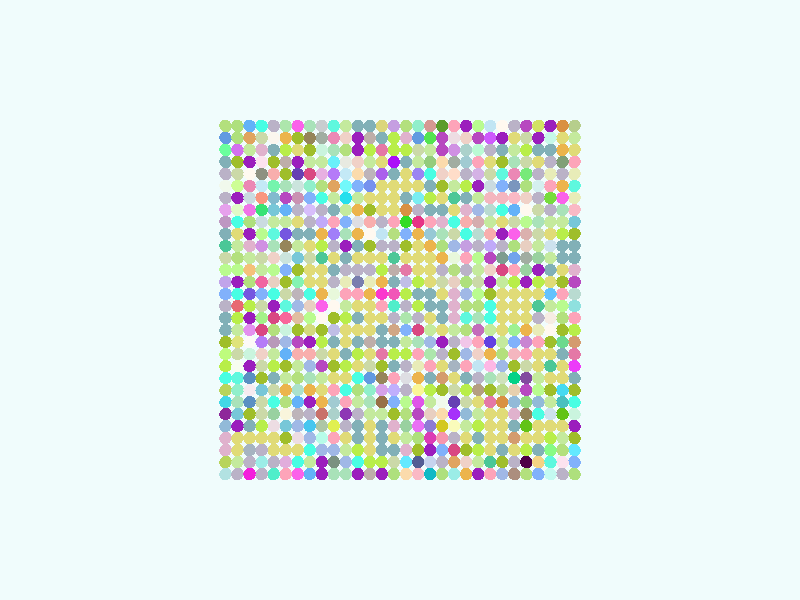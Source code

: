 global_settings {
  assumed_gamma 1
}
light_source {
  <-0.6, 1.6, 3.7>*10000
  rgb 1.3
}
camera {
  location <0,0,100>
  look_at <0,0,0>
}
background {
  color rgb < 0.87, 0.97, 0.97 >
}
sphere {
< -29.0, -29.0, 0 >, 1.0

pigment { color rgb < 0.4252208064581937, 0.7427456384636915, 0.204256201042058 >
}}
sphere {
< -29.0, -27.0, 0 >, 1.0

pigment { color rgb < 0.2179023848099707, 0.44176890721434936, 0.9633191792131113 >
}}
sphere {
< -29.0, -25.0, 0 >, 1.0

pigment { color rgb < 0.12428394244662155, 0.8152667755215613, 0.9980756480591473 >
}}
sphere {
< -29.0, -23.0, 0 >, 1.0

pigment { color rgb < 0.3448089531333136, 0.5150736574169692, 0.023373086199077076 >
}}
sphere {
< -29.0, -21.0, 0 >, 1.0

pigment { color rgb < 0.32657608868066024, 0.013183981021443913, 0.5061998745262105 >
}}
sphere {
< -29.0, -19.0, 0 >, 1.0

pigment { color rgb < 0.5937811433691634, 0.9039461282677875, 0.7285345752625522 >
}}
sphere {
< -29.0, -17.0, 0 >, 1.0

pigment { color rgb < 0.0650459029077316, 0.9897538479022244, 0.7687004344365815 >
}}
sphere {
< -29.0, -15.0, 0 >, 1.0

pigment { color rgb < 0.3448089531333136, 0.5150736574169692, 0.023373086199077076 >
}}
sphere {
< -29.0, -13.0, 0 >, 1.0

pigment { color rgb < 0.22128264758269578, 0.43438420504330055, 0.47514390280282137 >
}}
sphere {
< -29.0, -11.0, 0 >, 1.0

pigment { color rgb < 0.8416104929063757, 0.04373167644064102, 0.9506604586181772 >
}}
sphere {
< -29.0, -9.0, 0 >, 1.0

pigment { color rgb < 0.7792434306804276, 0.18757189545857178, 0.3836423716600853 >
}}
sphere {
< -29.0, -7.0, 0 >, 1.0

pigment { color rgb < 0.6606148074884409, 0.32969260322251925, 0.15461998597865867 >
}}
sphere {
< -29.0, -5.0, 0 >, 1.0

pigment { color rgb < 0.4789025059736003, 0.8540683516835276, 0.06605104963564334 >
}}
sphere {
< -29.0, -3.0, 0 >, 1.0

pigment { color rgb < 0.9791142611647009, 0.3709926166218541, 0.48714869860562326 >
}}
sphere {
< -29.0, -1.0, 0 >, 1.0

pigment { color rgb < 0.27339344495354956, 0.7556809720102592, 0.7398313629749843 >
}}
sphere {
< -29.0, 1.0, 0 >, 1.0

pigment { color rgb < 0.482923499739632, 0.7082989430846457, 0.6363247988953024 >
}}
sphere {
< -29.0, 3.0, 0 >, 1.0

pigment { color rgb < 0.4737178809216356, 0.06535649154347589, 0.5288613445538709 >
}}
sphere {
< -29.0, 5.0, 0 >, 1.0

pigment { color rgb < 0.7451900600165209, 0.44547104281355754, 0.6076952003358794 >
}}
sphere {
< -29.0, 7.0, 0 >, 1.0

pigment { color rgb < 0.22128264758269578, 0.43438420504330055, 0.47514390280282137 >
}}
sphere {
< -29.0, 9.0, 0 >, 1.0

pigment { color rgb < 0.22128264758269578, 0.43438420504330055, 0.47514390280282137 >
}}
sphere {
< -29.0, 11.0, 0 >, 1.0

pigment { color rgb < 0.3448089531333136, 0.5150736574169692, 0.023373086199077076 >
}}
sphere {
< -29.0, 13.0, 0 >, 1.0

pigment { color rgb < 0.18585529535960743, 0.5737724911791855, 0.689498051832914 >
}}
sphere {
< -29.0, 15.0, 0 >, 1.0

pigment { color rgb < 0.9578458262453806, 0.4839509723251866, 0.5559531764761805 >
}}
sphere {
< -29.0, 17.0, 0 >, 1.0

pigment { color rgb < 0.8044079125155433, 0.8409850312293465, 0.47987840829403183 >
}}
sphere {
< -29.0, 19.0, 0 >, 1.0

pigment { color rgb < 0.11304587963106827, 0.9419183393628933, 0.7336045782392367 >
}}
sphere {
< -29.0, 21.0, 0 >, 1.0

pigment { color rgb < 0.8044079125155433, 0.8409850312293465, 0.47987840829403183 >
}}
sphere {
< -29.0, 23.0, 0 >, 1.0

pigment { color rgb < 0.9791142611647009, 0.3709926166218541, 0.48714869860562326 >
}}
sphere {
< -29.0, 25.0, 0 >, 1.0

pigment { color rgb < 0.7486994351316167, 0.7061200748563295, 0.18518675854321642 >
}}
sphere {
< -29.0, 27.0, 0 >, 1.0

pigment { color rgb < 0.5533793967172288, 0.8198537053313869, 0.3361818856790497 >
}}
sphere {
< -29.0, 29.0, 0 >, 1.0

pigment { color rgb < 0.468329622705805, 0.6156955000790784, 0.26140280127356863 >
}}
sphere {
< -27.0, -29.0, 0 >, 1.0

pigment { color rgb < 0.49236531102342607, 0.44377679251548474, 0.5703690035933745 >
}}
sphere {
< -27.0, -27.0, 0 >, 1.0

pigment { color rgb < 0.9739045449714733, 0.7641069373427496, 0.8652403135418829 >
}}
sphere {
< -27.0, -25.0, 0 >, 1.0

pigment { color rgb < 0.4510332977649487, 0.7446067009364229, 0.20534713483291323 >
}}
sphere {
< -27.0, -23.0, 0 >, 1.0

pigment { color rgb < 0.5533793967172288, 0.8198537053313869, 0.3361818856790497 >
}}
sphere {
< -27.0, -21.0, 0 >, 1.0

pigment { color rgb < 0.7486994351316167, 0.7061200748563295, 0.18518675854321642 >
}}
sphere {
< -27.0, -19.0, 0 >, 1.0

pigment { color rgb < 0.12146008495209959, 0.544866360324937, 0.008158256128522945 >
}}
sphere {
< -27.0, -17.0, 0 >, 1.0

pigment { color rgb < 0.06712137738016244, 0.5295215743704154, 0.5217755505240745 >
}}
sphere {
< -27.0, -15.0, 0 >, 1.0

pigment { color rgb < 0.06179296799364198, 0.6994754687932381, 0.8764235220344964 >
}}
sphere {
< -27.0, -13.0, 0 >, 1.0

pigment { color rgb < 0.7486994351316167, 0.7061200748563295, 0.18518675854321642 >
}}
sphere {
< -27.0, -11.0, 0 >, 1.0

pigment { color rgb < 0.7486994351316167, 0.7061200748563295, 0.18518675854321642 >
}}
sphere {
< -27.0, -9.0, 0 >, 1.0

pigment { color rgb < 0.22128264758269578, 0.43438420504330055, 0.47514390280282137 >
}}
sphere {
< -27.0, -7.0, 0 >, 1.0

pigment { color rgb < 0.14985285870644727, 0.690948677589865, 0.2644587874976575 >
}}
sphere {
< -27.0, -5.0, 0 >, 1.0

pigment { color rgb < 0.3448089531333136, 0.5150736574169692, 0.023373086199077076 >
}}
sphere {
< -27.0, -3.0, 0 >, 1.0

pigment { color rgb < 0.4510332977649487, 0.7446067009364229, 0.20534713483291323 >
}}
sphere {
< -27.0, -1.0, 0 >, 1.0

pigment { color rgb < 0.4837064522907192, 0.9678585433349711, 0.2755432942913968 >
}}
sphere {
< -27.0, 1.0, 0 >, 1.0

pigment { color rgb < 0.9791142611647009, 0.3709926166218541, 0.48714869860562326 >
}}
sphere {
< -27.0, 3.0, 0 >, 1.0

pigment { color rgb < 0.3448089531333136, 0.5150736574169692, 0.023373086199077076 >
}}
sphere {
< -27.0, 5.0, 0 >, 1.0

pigment { color rgb < 0.7486994351316167, 0.7061200748563295, 0.18518675854321642 >
}}
sphere {
< -27.0, 7.0, 0 >, 1.0

pigment { color rgb < 0.22128264758269578, 0.43438420504330055, 0.47514390280282137 >
}}
sphere {
< -27.0, 9.0, 0 >, 1.0

pigment { color rgb < 0.22128264758269578, 0.43438420504330055, 0.47514390280282137 >
}}
sphere {
< -27.0, 11.0, 0 >, 1.0

pigment { color rgb < 0.4789025059736003, 0.8540683516835276, 0.06605104963564334 >
}}
sphere {
< -27.0, 13.0, 0 >, 1.0

pigment { color rgb < 0.5533793967172288, 0.8198537053313869, 0.3361818856790497 >
}}
sphere {
< -27.0, 15.0, 0 >, 1.0

pigment { color rgb < 0.3990201633265076, 0.7623356076189717, 0.4856863751251308 >
}}
sphere {
< -27.0, 17.0, 0 >, 1.0

pigment { color rgb < 0.9676361447625782, 0.11995101767665783, 0.823664654660737 >
}}
sphere {
< -27.0, 19.0, 0 >, 1.0

pigment { color rgb < 0.8402095174350696, 0.45796118419148424, 0.07259088578608752 >
}}
sphere {
< -27.0, 21.0, 0 >, 1.0

pigment { color rgb < 0.49236531102342607, 0.44377679251548474, 0.5703690035933745 >
}}
sphere {
< -27.0, 23.0, 0 >, 1.0

pigment { color rgb < 0.21718949606783866, 0.34660070482560845, 0.18182670508586662 >
}}
sphere {
< -27.0, 25.0, 0 >, 1.0

pigment { color rgb < 0.8402095174350696, 0.45796118419148424, 0.07259088578608752 >
}}
sphere {
< -27.0, 27.0, 0 >, 1.0

pigment { color rgb < 0.7486994351316167, 0.7061200748563295, 0.18518675854321642 >
}}
sphere {
< -27.0, 29.0, 0 >, 1.0

pigment { color rgb < 0.6908306968724609, 0.27693410074180747, 0.05416626663246371 >
}}
sphere {
< -25.0, -29.0, 0 >, 1.0

pigment { color rgb < 0.5541334412699527, 0.9580197656981576, 0.8756933173639482 >
}}
sphere {
< -25.0, -27.0, 0 >, 1.0

pigment { color rgb < 0.11304587963106827, 0.9419183393628933, 0.7336045782392367 >
}}
sphere {
< -25.0, -25.0, 0 >, 1.0

pigment { color rgb < 0.24092834000251406, 0.9687712743285789, 0.23670200668815233 >
}}
sphere {
< -25.0, -23.0, 0 >, 1.0

pigment { color rgb < 0.4789025059736003, 0.8540683516835276, 0.06605104963564334 >
}}
sphere {
< -25.0, -21.0, 0 >, 1.0

pigment { color rgb < 0.7486994351316167, 0.7061200748563295, 0.18518675854321642 >
}}
sphere {
< -25.0, -19.0, 0 >, 1.0

pigment { color rgb < 0.609990312657638, 0.7626356368164336, 0.849412407892982 >
}}
sphere {
< -25.0, -17.0, 0 >, 1.0

pigment { color rgb < 0.5533793967172288, 0.8198537053313869, 0.3361818856790497 >
}}
sphere {
< -25.0, -15.0, 0 >, 1.0

pigment { color rgb < 0.3448089531333136, 0.5150736574169692, 0.023373086199077076 >
}}
sphere {
< -25.0, -13.0, 0 >, 1.0

pigment { color rgb < 0.7486994351316167, 0.7061200748563295, 0.18518675854321642 >
}}
sphere {
< -25.0, -11.0, 0 >, 1.0

pigment { color rgb < 0.06967826514623754, 0.5684890385131851, 0.30957746552491217 >
}}
sphere {
< -25.0, -9.0, 0 >, 1.0

pigment { color rgb < 0.7486994351316167, 0.7061200748563295, 0.18518675854321642 >
}}
sphere {
< -25.0, -7.0, 0 >, 1.0

pigment { color rgb < 0.3448089531333136, 0.5150736574169692, 0.023373086199077076 >
}}
sphere {
< -25.0, -5.0, 0 >, 1.0

pigment { color rgb < 0.9967263288850932, 0.945711144101789, 0.872735159755639 >
}}
sphere {
< -25.0, -3.0, 0 >, 1.0

pigment { color rgb < 0.9185220576530194, 0.8413004056342728, 0.7702592105011821 >
}}
sphere {
< -25.0, -1.0, 0 >, 1.0

pigment { color rgb < 0.5533793967172288, 0.8198537053313869, 0.3361818856790497 >
}}
sphere {
< -25.0, 1.0, 0 >, 1.0

pigment { color rgb < 0.12148137718574448, 0.537294675670467, 0.9820571964662762 >
}}
sphere {
< -25.0, 3.0, 0 >, 1.0

pigment { color rgb < 0.7486994351316167, 0.7061200748563295, 0.18518675854321642 >
}}
sphere {
< -25.0, 5.0, 0 >, 1.0

pigment { color rgb < 0.22128264758269578, 0.43438420504330055, 0.47514390280282137 >
}}
sphere {
< -25.0, 7.0, 0 >, 1.0

pigment { color rgb < 0.5533793967172288, 0.8198537053313869, 0.3361818856790497 >
}}
sphere {
< -25.0, 9.0, 0 >, 1.0

pigment { color rgb < 0.609990312657638, 0.7626356368164336, 0.849412407892982 >
}}
sphere {
< -25.0, 11.0, 0 >, 1.0

pigment { color rgb < 0.7486994351316167, 0.7061200748563295, 0.18518675854321642 >
}}
sphere {
< -25.0, 13.0, 0 >, 1.0

pigment { color rgb < 0.5533793967172288, 0.8198537053313869, 0.3361818856790497 >
}}
sphere {
< -25.0, 15.0, 0 >, 1.0

pigment { color rgb < 0.49236531102342607, 0.44377679251548474, 0.5703690035933745 >
}}
sphere {
< -25.0, 17.0, 0 >, 1.0

pigment { color rgb < 0.18494800735844263, 0.7184861463585199, 0.04595711996791807 >
}}
sphere {
< -25.0, 19.0, 0 >, 1.0

pigment { color rgb < 0.9791142611647009, 0.3709926166218541, 0.48714869860562326 >
}}
sphere {
< -25.0, 21.0, 0 >, 1.0

pigment { color rgb < 0.8044079125155433, 0.8409850312293465, 0.47987840829403183 >
}}
sphere {
< -25.0, 23.0, 0 >, 1.0

pigment { color rgb < 0.49236531102342607, 0.44377679251548474, 0.5703690035933745 >
}}
sphere {
< -25.0, 25.0, 0 >, 1.0

pigment { color rgb < 0.22128264758269578, 0.43438420504330055, 0.47514390280282137 >
}}
sphere {
< -25.0, 27.0, 0 >, 1.0

pigment { color rgb < 0.5667173364851706, 0.9390555065697229, 0.8185576316211862 >
}}
sphere {
< -25.0, 29.0, 0 >, 1.0

pigment { color rgb < 0.32657608868066024, 0.013183981021443913, 0.5061998745262105 >
}}
sphere {
< -23.0, -29.0, 0 >, 1.0

pigment { color rgb < 0.2179023848099707, 0.44176890721434936, 0.9633191792131113 >
}}
sphere {
< -23.0, -27.0, 0 >, 1.0

pigment { color rgb < 0.9012445613447302, 0.6538653987377072, 0.23210970409083231 >
}}
sphere {
< -23.0, -25.0, 0 >, 1.0

pigment { color rgb < 0.22128264758269578, 0.43438420504330055, 0.47514390280282137 >
}}
sphere {
< -23.0, -23.0, 0 >, 1.0

pigment { color rgb < 0.7486994351316167, 0.7061200748563295, 0.18518675854321642 >
}}
sphere {
< -23.0, -21.0, 0 >, 1.0

pigment { color rgb < 0.7486994351316167, 0.7061200748563295, 0.18518675854321642 >
}}
sphere {
< -23.0, -19.0, 0 >, 1.0

pigment { color rgb < 0.0650459029077316, 0.9897538479022244, 0.7687004344365815 >
}}
sphere {
< -23.0, -17.0, 0 >, 1.0

pigment { color rgb < 0.28774721310192275, 0.48986205050929466, 0.6854328406677164 >
}}
sphere {
< -23.0, -15.0, 0 >, 1.0

pigment { color rgb < 0.4837064522907192, 0.9678585433349711, 0.2755432942913968 >
}}
sphere {
< -23.0, -13.0, 0 >, 1.0

pigment { color rgb < 0.5533793967172288, 0.8198537053313869, 0.3361818856790497 >
}}
sphere {
< -23.0, -11.0, 0 >, 1.0

pigment { color rgb < 0.7486994351316167, 0.7061200748563295, 0.18518675854321642 >
}}
sphere {
< -23.0, -9.0, 0 >, 1.0

pigment { color rgb < 0.7486994351316167, 0.7061200748563295, 0.18518675854321642 >
}}
sphere {
< -23.0, -7.0, 0 >, 1.0

pigment { color rgb < 0.9791142611647009, 0.3709926166218541, 0.48714869860562326 >
}}
sphere {
< -23.0, -5.0, 0 >, 1.0

pigment { color rgb < 0.8044079125155433, 0.8409850312293465, 0.47987840829403183 >
}}
sphere {
< -23.0, -3.0, 0 >, 1.0

pigment { color rgb < 0.49236531102342607, 0.44377679251548474, 0.5703690035933745 >
}}
sphere {
< -23.0, -1.0, 0 >, 1.0

pigment { color rgb < 0.06967826514623754, 0.5684890385131851, 0.30957746552491217 >
}}
sphere {
< -23.0, 1.0, 0 >, 1.0

pigment { color rgb < 0.7486994351316167, 0.7061200748563295, 0.18518675854321642 >
}}
sphere {
< -23.0, 3.0, 0 >, 1.0

pigment { color rgb < 0.4789025059736003, 0.8540683516835276, 0.06605104963564334 >
}}
sphere {
< -23.0, 5.0, 0 >, 1.0

pigment { color rgb < 0.32657608868066024, 0.013183981021443913, 0.5061998745262105 >
}}
sphere {
< -23.0, 7.0, 0 >, 1.0

pigment { color rgb < 0.31876668543089504, 0.6409800098032965, 0.35143745509666 >
}}
sphere {
< -23.0, 9.0, 0 >, 1.0

pigment { color rgb < 0.5533793967172288, 0.8198537053313869, 0.3361818856790497 >
}}
sphere {
< -23.0, 11.0, 0 >, 1.0

pigment { color rgb < 0.5939210561478109, 0.6954578255620727, 0.3940427559360532 >
}}
sphere {
< -23.0, 13.0, 0 >, 1.0

pigment { color rgb < 0.3990201633265076, 0.7623356076189717, 0.4856863751251308 >
}}
sphere {
< -23.0, 15.0, 0 >, 1.0

pigment { color rgb < 0.5939210561478109, 0.6954578255620727, 0.3940427559360532 >
}}
sphere {
< -23.0, 17.0, 0 >, 1.0

pigment { color rgb < 0.49236531102342607, 0.44377679251548474, 0.5703690035933745 >
}}
sphere {
< -23.0, 19.0, 0 >, 1.0

pigment { color rgb < 0.6633735537003984, 0.8704443956849407, 0.87286452046078 >
}}
sphere {
< -23.0, 21.0, 0 >, 1.0

pigment { color rgb < 0.49236531102342607, 0.44377679251548474, 0.5703690035933745 >
}}
sphere {
< -23.0, 23.0, 0 >, 1.0

pigment { color rgb < 0.7486994351316167, 0.7061200748563295, 0.18518675854321642 >
}}
sphere {
< -23.0, 25.0, 0 >, 1.0

pigment { color rgb < 0.22128264758269578, 0.43438420504330055, 0.47514390280282137 >
}}
sphere {
< -23.0, 27.0, 0 >, 1.0

pigment { color rgb < 0.32657608868066024, 0.013183981021443913, 0.5061998745262105 >
}}
sphere {
< -23.0, 29.0, 0 >, 1.0

pigment { color rgb < 0.6467315379965959, 0.7675366249667694, 0.12768174144286382 >
}}
sphere {
< -21.0, -29.0, 0 >, 1.0

pigment { color rgb < 0.4510332977649487, 0.7446067009364229, 0.20534713483291323 >
}}
sphere {
< -21.0, -27.0, 0 >, 1.0

pigment { color rgb < 0.07910028725994045, 9.579573418394549E-5, 0.06266502853676648 >
}}
sphere {
< -21.0, -25.0, 0 >, 1.0

pigment { color rgb < 0.4789025059736003, 0.8540683516835276, 0.06605104963564334 >
}}
sphere {
< -21.0, -23.0, 0 >, 1.0

pigment { color rgb < 0.7486994351316167, 0.7061200748563295, 0.18518675854321642 >
}}
sphere {
< -21.0, -21.0, 0 >, 1.0

pigment { color rgb < 0.12146008495209959, 0.544866360324937, 0.008158256128522945 >
}}
sphere {
< -21.0, -19.0, 0 >, 1.0

pigment { color rgb < 0.30608222342737357, 0.23554892487013024, 0.10309670696742512 >
}}
sphere {
< -21.0, -17.0, 0 >, 1.0

pigment { color rgb < 0.2865759139063754, 0.6921790379806805, 0.20062915074496368 >
}}
sphere {
< -21.0, -15.0, 0 >, 1.0

pigment { color rgb < 0.4737178809216356, 0.06535649154347589, 0.5288613445538709 >
}}
sphere {
< -21.0, -13.0, 0 >, 1.0

pigment { color rgb < 0.22263159280405653, 0.06869374199661427, 0.34462278485085696 >
}}
sphere {
< -21.0, -11.0, 0 >, 1.0

pigment { color rgb < 0.5939210561478109, 0.6954578255620727, 0.3940427559360532 >
}}
sphere {
< -21.0, -9.0, 0 >, 1.0

pigment { color rgb < 0.9791142611647009, 0.3709926166218541, 0.48714869860562326 >
}}
sphere {
< -21.0, -7.0, 0 >, 1.0

pigment { color rgb < 0.5863254770140156, 0.23575850967615453, 0.6461196000920846 >
}}
sphere {
< -21.0, -5.0, 0 >, 1.0

pigment { color rgb < 0.8402095174350696, 0.45796118419148424, 0.07259088578608752 >
}}
sphere {
< -21.0, -3.0, 0 >, 1.0

pigment { color rgb < 0.7486994351316167, 0.7061200748563295, 0.18518675854321642 >
}}
sphere {
< -21.0, -1.0, 0 >, 1.0

pigment { color rgb < 0.7486994351316167, 0.7061200748563295, 0.18518675854321642 >
}}
sphere {
< -21.0, 1.0, 0 >, 1.0

pigment { color rgb < 0.7486994351316167, 0.7061200748563295, 0.18518675854321642 >
}}
sphere {
< -21.0, 3.0, 0 >, 1.0

pigment { color rgb < 0.32657608868066024, 0.013183981021443913, 0.5061998745262105 >
}}
sphere {
< -21.0, 5.0, 0 >, 1.0

pigment { color rgb < 0.31876668543089504, 0.6409800098032965, 0.35143745509666 >
}}
sphere {
< -21.0, 7.0, 0 >, 1.0

pigment { color rgb < 0.35655398817426576, 0.4181456665659926, 0.3540880937304719 >
}}
sphere {
< -21.0, 9.0, 0 >, 1.0

pigment { color rgb < 0.8054057808546821, 0.6221916023847618, 0.5312358141497978 >
}}
sphere {
< -21.0, 11.0, 0 >, 1.0

pigment { color rgb < 0.7076925444757113, 0.4373950799932137, 0.42102281483710924 >
}}
sphere {
< -21.0, 13.0, 0 >, 1.0

pigment { color rgb < 0.4837064522907192, 0.9678585433349711, 0.2755432942913968 >
}}
sphere {
< -21.0, 15.0, 0 >, 1.0

pigment { color rgb < 0.9967263288850932, 0.945711144101789, 0.872735159755639 >
}}
sphere {
< -21.0, 17.0, 0 >, 1.0

pigment { color rgb < 0.8737037072763961, 0.6395142738770995, 0.5739296389396175 >
}}
sphere {
< -21.0, 19.0, 0 >, 1.0

pigment { color rgb < 0.4252208064581937, 0.7427456384636915, 0.204256201042058 >
}}
sphere {
< -21.0, 21.0, 0 >, 1.0

pigment { color rgb < 0.18473694371653848, 0.8227720655392207, 0.1911399195593555 >
}}
sphere {
< -21.0, 23.0, 0 >, 1.0

pigment { color rgb < 0.5939210561478109, 0.6954578255620727, 0.3940427559360532 >
}}
sphere {
< -21.0, 25.0, 0 >, 1.0

pigment { color rgb < 0.4789025059736003, 0.8540683516835276, 0.06605104963564334 >
}}
sphere {
< -21.0, 27.0, 0 >, 1.0

pigment { color rgb < 0.5939210561478109, 0.6954578255620727, 0.3940427559360532 >
}}
sphere {
< -21.0, 29.0, 0 >, 1.0

pigment { color rgb < 0.4737178809216356, 0.06535649154347589, 0.5288613445538709 >
}}
sphere {
< -19.0, -29.0, 0 >, 1.0

pigment { color rgb < 0.41293009736221964, 0.27005386979341117, 0.21020309113486346 >
}}
sphere {
< -19.0, -27.0, 0 >, 1.0

pigment { color rgb < 0.49236531102342607, 0.44377679251548474, 0.5703690035933745 >
}}
sphere {
< -19.0, -25.0, 0 >, 1.0

pigment { color rgb < 0.7486994351316167, 0.7061200748563295, 0.18518675854321642 >
}}
sphere {
< -19.0, -23.0, 0 >, 1.0

pigment { color rgb < 0.6606148074884409, 0.32969260322251925, 0.15461998597865867 >
}}
sphere {
< -19.0, -21.0, 0 >, 1.0

pigment { color rgb < 0.22128264758269578, 0.43438420504330055, 0.47514390280282137 >
}}
sphere {
< -19.0, -19.0, 0 >, 1.0

pigment { color rgb < 0.7451900600165209, 0.44547104281355754, 0.6076952003358794 >
}}
sphere {
< -19.0, -17.0, 0 >, 1.0

pigment { color rgb < 0.28774721310192275, 0.48986205050929466, 0.6854328406677164 >
}}
sphere {
< -19.0, -15.0, 0 >, 1.0

pigment { color rgb < 0.7969377555252123, 0.6322897923385856, 0.42485565100408407 >
}}
sphere {
< -19.0, -13.0, 0 >, 1.0

pigment { color rgb < 5.065740215014491E-4, 0.6459399381667047, 0.24322569370054026 >
}}
sphere {
< -19.0, -11.0, 0 >, 1.0

pigment { color rgb < 0.3448089531333136, 0.5150736574169692, 0.023373086199077076 >
}}
sphere {
< -19.0, -9.0, 0 >, 1.0

pigment { color rgb < 0.9055374979987206, 0.4687635706431842, 0.519482995945378 >
}}
sphere {
< -19.0, -7.0, 0 >, 1.0

pigment { color rgb < 0.2179023848099707, 0.44176890721434936, 0.9633191792131113 >
}}
sphere {
< -19.0, -5.0, 0 >, 1.0

pigment { color rgb < 0.34017166348157213, 0.8802521350717958, 0.2844683079212117 >
}}
sphere {
< -19.0, -3.0, 0 >, 1.0

pigment { color rgb < 0.7486994351316167, 0.7061200748563295, 0.18518675854321642 >
}}
sphere {
< -19.0, -1.0, 0 >, 1.0

pigment { color rgb < 0.7486994351316167, 0.7061200748563295, 0.18518675854321642 >
}}
sphere {
< -19.0, 1.0, 0 >, 1.0

pigment { color rgb < 0.7486994351316167, 0.7061200748563295, 0.18518675854321642 >
}}
sphere {
< -19.0, 3.0, 0 >, 1.0

pigment { color rgb < 0.4789025059736003, 0.8540683516835276, 0.06605104963564334 >
}}
sphere {
< -19.0, 5.0, 0 >, 1.0

pigment { color rgb < 0.9791142611647009, 0.3709926166218541, 0.48714869860562326 >
}}
sphere {
< -19.0, 7.0, 0 >, 1.0

pigment { color rgb < 0.16750395011364783, 0.3669958508612824, 0.8357296001709191 >
}}
sphere {
< -19.0, 9.0, 0 >, 1.0

pigment { color rgb < 0.4252208064581937, 0.7427456384636915, 0.204256201042058 >
}}
sphere {
< -19.0, 11.0, 0 >, 1.0

pigment { color rgb < 0.9676361447625782, 0.11995101767665783, 0.823664654660737 >
}}
sphere {
< -19.0, 13.0, 0 >, 1.0

pigment { color rgb < 0.5939210561478109, 0.6954578255620727, 0.3940427559360532 >
}}
sphere {
< -19.0, 15.0, 0 >, 1.0

pigment { color rgb < 0.123611321781112, 0.44752101559787927, 0.9382689764317801 >
}}
sphere {
< -19.0, 17.0, 0 >, 1.0

pigment { color rgb < 0.9578458262453806, 0.4839509723251866, 0.5559531764761805 >
}}
sphere {
< -19.0, 19.0, 0 >, 1.0

pigment { color rgb < 0.19461197510398565, 0.3032969665486708, 0.5177115205185042 >
}}
sphere {
< -19.0, 21.0, 0 >, 1.0

pigment { color rgb < 0.8295054707277353, 0.2457506045287745, 0.46150871554126704 >
}}
sphere {
< -19.0, 23.0, 0 >, 1.0

pigment { color rgb < 0.3990201633265076, 0.7623356076189717, 0.4856863751251308 >
}}
sphere {
< -19.0, 25.0, 0 >, 1.0

pigment { color rgb < 0.5533793967172288, 0.8198537053313869, 0.3361818856790497 >
}}
sphere {
< -19.0, 27.0, 0 >, 1.0

pigment { color rgb < 0.7486994351316167, 0.7061200748563295, 0.18518675854321642 >
}}
sphere {
< -19.0, 29.0, 0 >, 1.0

pigment { color rgb < 0.49236531102342607, 0.44377679251548474, 0.5703690035933745 >
}}
sphere {
< -17.0, -29.0, 0 >, 1.0

pigment { color rgb < 0.34913232583634435, 0.4817450607767805, 0.7916713445572015 >
}}
sphere {
< -17.0, -27.0, 0 >, 1.0

pigment { color rgb < 0.3448089531333136, 0.5150736574169692, 0.023373086199077076 >
}}
sphere {
< -17.0, -25.0, 0 >, 1.0

pigment { color rgb < 0.22128264758269578, 0.43438420504330055, 0.47514390280282137 >
}}
sphere {
< -17.0, -23.0, 0 >, 1.0

pigment { color rgb < 0.7486994351316167, 0.7061200748563295, 0.18518675854321642 >
}}
sphere {
< -17.0, -21.0, 0 >, 1.0

pigment { color rgb < 0.7486994351316167, 0.7061200748563295, 0.18518675854321642 >
}}
sphere {
< -17.0, -19.0, 0 >, 1.0

pigment { color rgb < 0.7486994351316167, 0.7061200748563295, 0.18518675854321642 >
}}
sphere {
< -17.0, -17.0, 0 >, 1.0

pigment { color rgb < 0.6908306968724609, 0.27693410074180747, 0.05416626663246371 >
}}
sphere {
< -17.0, -15.0, 0 >, 1.0

pigment { color rgb < 0.48920633761883414, 0.7020102491360044, 0.2535375806727588 >
}}
sphere {
< -17.0, -13.0, 0 >, 1.0

pigment { color rgb < 0.6254206082862566, 0.7627588276445714, 0.497163974156295 >
}}
sphere {
< -17.0, -11.0, 0 >, 1.0

pigment { color rgb < 0.34913232583634435, 0.4817450607767805, 0.7916713445572015 >
}}
sphere {
< -17.0, -9.0, 0 >, 1.0

pigment { color rgb < 0.4510332977649487, 0.7446067009364229, 0.20534713483291323 >
}}
sphere {
< -17.0, -7.0, 0 >, 1.0

pigment { color rgb < 0.5533793967172288, 0.8198537053313869, 0.3361818856790497 >
}}
sphere {
< -17.0, -5.0, 0 >, 1.0

pigment { color rgb < 0.7486994351316167, 0.7061200748563295, 0.18518675854321642 >
}}
sphere {
< -17.0, -3.0, 0 >, 1.0

pigment { color rgb < 0.7486994351316167, 0.7061200748563295, 0.18518675854321642 >
}}
sphere {
< -17.0, -1.0, 0 >, 1.0

pigment { color rgb < 0.7486994351316167, 0.7061200748563295, 0.18518675854321642 >
}}
sphere {
< -17.0, 1.0, 0 >, 1.0

pigment { color rgb < 0.7486994351316167, 0.7061200748563295, 0.18518675854321642 >
}}
sphere {
< -17.0, 3.0, 0 >, 1.0

pigment { color rgb < 0.5533793967172288, 0.8198537053313869, 0.3361818856790497 >
}}
sphere {
< -17.0, 5.0, 0 >, 1.0

pigment { color rgb < 0.6973389201823019, 0.0632634728371323, 0.22178779808769178 >
}}
sphere {
< -17.0, 7.0, 0 >, 1.0

pigment { color rgb < 0.2060003688197044, 0.3375214320897668, 0.28021240695041716 >
}}
sphere {
< -17.0, 9.0, 0 >, 1.0

pigment { color rgb < 0.49236531102342607, 0.44377679251548474, 0.5703690035933745 >
}}
sphere {
< -17.0, 11.0, 0 >, 1.0

pigment { color rgb < 0.32657608868066024, 0.013183981021443913, 0.5061998745262105 >
}}
sphere {
< -17.0, 13.0, 0 >, 1.0

pigment { color rgb < 0.7486994351316167, 0.7061200748563295, 0.18518675854321642 >
}}
sphere {
< -17.0, 15.0, 0 >, 1.0

pigment { color rgb < 0.0650459029077316, 0.9897538479022244, 0.7687004344365815 >
}}
sphere {
< -17.0, 17.0, 0 >, 1.0

pigment { color rgb < 0.9055374979987206, 0.4687635706431842, 0.519482995945378 >
}}
sphere {
< -17.0, 19.0, 0 >, 1.0

pigment { color rgb < 0.2179023848099707, 0.44176890721434936, 0.9633191792131113 >
}}
sphere {
< -17.0, 21.0, 0 >, 1.0

pigment { color rgb < 0.11304587963106827, 0.9419183393628933, 0.7336045782392367 >
}}
sphere {
< -17.0, 23.0, 0 >, 1.0

pigment { color rgb < 0.3448089531333136, 0.5150736574169692, 0.023373086199077076 >
}}
sphere {
< -17.0, 25.0, 0 >, 1.0

pigment { color rgb < 0.22128264758269578, 0.43438420504330055, 0.47514390280282137 >
}}
sphere {
< -17.0, 27.0, 0 >, 1.0

pigment { color rgb < 0.32657608868066024, 0.013183981021443913, 0.5061998745262105 >
}}
sphere {
< -17.0, 29.0, 0 >, 1.0

pigment { color rgb < 0.9967263288850932, 0.945711144101789, 0.872735159755639 >
}}
sphere {
< -15.0, -29.0, 0 >, 1.0

pigment { color rgb < 0.9791142611647009, 0.3709926166218541, 0.48714869860562326 >
}}
sphere {
< -15.0, -27.0, 0 >, 1.0

pigment { color rgb < 0.06967826514623754, 0.5684890385131851, 0.30957746552491217 >
}}
sphere {
< -15.0, -25.0, 0 >, 1.0

pigment { color rgb < 0.7486994351316167, 0.7061200748563295, 0.18518675854321642 >
}}
sphere {
< -15.0, -23.0, 0 >, 1.0

pigment { color rgb < 0.7486994351316167, 0.7061200748563295, 0.18518675854321642 >
}}
sphere {
< -15.0, -21.0, 0 >, 1.0

pigment { color rgb < 0.7486994351316167, 0.7061200748563295, 0.18518675854321642 >
}}
sphere {
< -15.0, -19.0, 0 >, 1.0

pigment { color rgb < 0.7486994351316167, 0.7061200748563295, 0.18518675854321642 >
}}
sphere {
< -15.0, -17.0, 0 >, 1.0

pigment { color rgb < 0.7792434306804276, 0.18757189545857178, 0.3836423716600853 >
}}
sphere {
< -15.0, -15.0, 0 >, 1.0

pigment { color rgb < 0.3448089531333136, 0.5150736574169692, 0.023373086199077076 >
}}
sphere {
< -15.0, -13.0, 0 >, 1.0

pigment { color rgb < 0.3990201633265076, 0.7623356076189717, 0.4856863751251308 >
}}
sphere {
< -15.0, -11.0, 0 >, 1.0

pigment { color rgb < 0.9908159374257492, 0.48116210559277295, 0.7836477943666722 >
}}
sphere {
< -15.0, -9.0, 0 >, 1.0

pigment { color rgb < 0.8402095174350696, 0.45796118419148424, 0.07259088578608752 >
}}
sphere {
< -15.0, -7.0, 0 >, 1.0

pigment { color rgb < 0.12212338581338378, 0.0526855986885425, 0.7547855980854433 >
}}
sphere {
< -15.0, -5.0, 0 >, 1.0

pigment { color rgb < 0.5533793967172288, 0.8198537053313869, 0.3361818856790497 >
}}
sphere {
< -15.0, -3.0, 0 >, 1.0

pigment { color rgb < 0.0650459029077316, 0.9897538479022244, 0.7687004344365815 >
}}
sphere {
< -15.0, -1.0, 0 >, 1.0

pigment { color rgb < 0.0650459029077316, 0.9897538479022244, 0.7687004344365815 >
}}
sphere {
< -15.0, 1.0, 0 >, 1.0

pigment { color rgb < 0.3448089531333136, 0.5150736574169692, 0.023373086199077076 >
}}
sphere {
< -15.0, 3.0, 0 >, 1.0

pigment { color rgb < 0.32657608868066024, 0.013183981021443913, 0.5061998745262105 >
}}
sphere {
< -15.0, 5.0, 0 >, 1.0

pigment { color rgb < 0.8737037072763961, 0.6395142738770995, 0.5739296389396175 >
}}
sphere {
< -15.0, 7.0, 0 >, 1.0

pigment { color rgb < 0.4737178809216356, 0.06535649154347589, 0.5288613445538709 >
}}
sphere {
< -15.0, 9.0, 0 >, 1.0

pigment { color rgb < 0.5253520901277122, 0.4011034179401899, 0.947533196097906 >
}}
sphere {
< -15.0, 11.0, 0 >, 1.0

pigment { color rgb < 0.9424613084860399, 0.4241171870199911, 0.4202322315753493 >
}}
sphere {
< -15.0, 13.0, 0 >, 1.0

pigment { color rgb < 0.5533793967172288, 0.8198537053313869, 0.3361818856790497 >
}}
sphere {
< -15.0, 15.0, 0 >, 1.0

pigment { color rgb < 0.482923499739632, 0.7082989430846457, 0.6363247988953024 >
}}
sphere {
< -15.0, 17.0, 0 >, 1.0

pigment { color rgb < 0.9055374979987206, 0.4687635706431842, 0.519482995945378 >
}}
sphere {
< -15.0, 19.0, 0 >, 1.0

pigment { color rgb < 0.5931747566119376, 0.7083712943400691, 0.7424336513073716 >
}}
sphere {
< -15.0, 21.0, 0 >, 1.0

pigment { color rgb < 0.5939210561478109, 0.6954578255620727, 0.3940427559360532 >
}}
sphere {
< -15.0, 23.0, 0 >, 1.0

pigment { color rgb < 0.7486994351316167, 0.7061200748563295, 0.18518675854321642 >
}}
sphere {
< -15.0, 25.0, 0 >, 1.0

pigment { color rgb < 0.49236531102342607, 0.44377679251548474, 0.5703690035933745 >
}}
sphere {
< -15.0, 27.0, 0 >, 1.0

pigment { color rgb < 0.619107583274558, 0.10107884204558593, 0.9707117930422248 >
}}
sphere {
< -15.0, 29.0, 0 >, 1.0

pigment { color rgb < 0.5322694998301795, 0.7834823674472382, 0.8966732487657212 >
}}
sphere {
< -13.0, -29.0, 0 >, 1.0

pigment { color rgb < 0.32657608868066024, 0.013183981021443913, 0.5061998745262105 >
}}
sphere {
< -13.0, -27.0, 0 >, 1.0

pigment { color rgb < 0.5533793967172288, 0.8198537053313869, 0.3361818856790497 >
}}
sphere {
< -13.0, -25.0, 0 >, 1.0

pigment { color rgb < 0.4789025059736003, 0.8540683516835276, 0.06605104963564334 >
}}
sphere {
< -13.0, -23.0, 0 >, 1.0

pigment { color rgb < 0.22128264758269578, 0.43438420504330055, 0.47514390280282137 >
}}
sphere {
< -13.0, -21.0, 0 >, 1.0

pigment { color rgb < 0.4789025059736003, 0.8540683516835276, 0.06605104963564334 >
}}
sphere {
< -13.0, -19.0, 0 >, 1.0

pigment { color rgb < 0.5533793967172288, 0.8198537053313869, 0.3361818856790497 >
}}
sphere {
< -13.0, -17.0, 0 >, 1.0

pigment { color rgb < 0.7486994351316167, 0.7061200748563295, 0.18518675854321642 >
}}
sphere {
< -13.0, -15.0, 0 >, 1.0

pigment { color rgb < 0.45639109217539897, 0.3424764561833361, 0.22026896565260368 >
}}
sphere {
< -13.0, -13.0, 0 >, 1.0

pigment { color rgb < 0.49236531102342607, 0.44377679251548474, 0.5703690035933745 >
}}
sphere {
< -13.0, -11.0, 0 >, 1.0

pigment { color rgb < 0.5322694998301795, 0.7834823674472382, 0.8966732487657212 >
}}
sphere {
< -13.0, -9.0, 0 >, 1.0

pigment { color rgb < 0.8737037072763961, 0.6395142738770995, 0.5739296389396175 >
}}
sphere {
< -13.0, -7.0, 0 >, 1.0

pigment { color rgb < 0.9791142611647009, 0.3709926166218541, 0.48714869860562326 >
}}
sphere {
< -13.0, -5.0, 0 >, 1.0

pigment { color rgb < 0.5435519570908097, 0.15012606578868348, 0.49870296784630097 >
}}
sphere {
< -13.0, -3.0, 0 >, 1.0

pigment { color rgb < 0.3990201633265076, 0.7623356076189717, 0.4856863751251308 >
}}
sphere {
< -13.0, -1.0, 0 >, 1.0

pigment { color rgb < 0.4510332977649487, 0.7446067009364229, 0.20534713483291323 >
}}
sphere {
< -13.0, 1.0, 0 >, 1.0

pigment { color rgb < 0.4837064522907192, 0.9678585433349711, 0.2755432942913968 >
}}
sphere {
< -13.0, 3.0, 0 >, 1.0

pigment { color rgb < 0.5939210561478109, 0.6954578255620727, 0.3940427559360532 >
}}
sphere {
< -13.0, 5.0, 0 >, 1.0

pigment { color rgb < 0.5533793967172288, 0.8198537053313869, 0.3361818856790497 >
}}
sphere {
< -13.0, 7.0, 0 >, 1.0

pigment { color rgb < 0.4837064522907192, 0.9678585433349711, 0.2755432942913968 >
}}
sphere {
< -13.0, 9.0, 0 >, 1.0

pigment { color rgb < 0.49236531102342607, 0.44377679251548474, 0.5703690035933745 >
}}
sphere {
< -13.0, 11.0, 0 >, 1.0

pigment { color rgb < 0.482923499739632, 0.7082989430846457, 0.6363247988953024 >
}}
sphere {
< -13.0, 13.0, 0 >, 1.0

pigment { color rgb < 0.6634444923137436, 0.4182193822130248, 0.4254436320851839 >
}}
sphere {
< -13.0, 15.0, 0 >, 1.0

pigment { color rgb < 0.34913232583634435, 0.4817450607767805, 0.7916713445572015 >
}}
sphere {
< -13.0, 17.0, 0 >, 1.0

pigment { color rgb < 0.5533793967172288, 0.8198537053313869, 0.3361818856790497 >
}}
sphere {
< -13.0, 19.0, 0 >, 1.0

pigment { color rgb < 0.32657608868066024, 0.013183981021443913, 0.5061998745262105 >
}}
sphere {
< -13.0, 21.0, 0 >, 1.0

pigment { color rgb < 0.6595801580575265, 0.44689789170589034, 0.7853292978436829 >
}}
sphere {
< -13.0, 23.0, 0 >, 1.0

pigment { color rgb < 0.9791142611647009, 0.3709926166218541, 0.48714869860562326 >
}}
sphere {
< -13.0, 25.0, 0 >, 1.0

pigment { color rgb < 0.4937258130748188, 0.9593916265593698, 0.65701821634125 >
}}
sphere {
< -13.0, 27.0, 0 >, 1.0

pigment { color rgb < 0.4737178809216356, 0.06535649154347589, 0.5288613445538709 >
}}
sphere {
< -13.0, 29.0, 0 >, 1.0

pigment { color rgb < 0.4837064522907192, 0.9678585433349711, 0.2755432942913968 >
}}
sphere {
< -11.0, -29.0, 0 >, 1.0

pigment { color rgb < 0.8402095174350696, 0.45796118419148424, 0.07259088578608752 >
}}
sphere {
< -11.0, -27.0, 0 >, 1.0

pigment { color rgb < 0.8737037072763961, 0.6395142738770995, 0.5739296389396175 >
}}
sphere {
< -11.0, -25.0, 0 >, 1.0

pigment { color rgb < 0.3448089531333136, 0.5150736574169692, 0.023373086199077076 >
}}
sphere {
< -11.0, -23.0, 0 >, 1.0

pigment { color rgb < 0.7486994351316167, 0.7061200748563295, 0.18518675854321642 >
}}
sphere {
< -11.0, -21.0, 0 >, 1.0

pigment { color rgb < 0.5533793967172288, 0.8198537053313869, 0.3361818856790497 >
}}
sphere {
< -11.0, -19.0, 0 >, 1.0

pigment { color rgb < 0.28774721310192275, 0.48986205050929466, 0.6854328406677164 >
}}
sphere {
< -11.0, -17.0, 0 >, 1.0

pigment { color rgb < 0.5939210561478109, 0.6954578255620727, 0.3940427559360532 >
}}
sphere {
< -11.0, -15.0, 0 >, 1.0

pigment { color rgb < 0.4789025059736003, 0.8540683516835276, 0.06605104963564334 >
}}
sphere {
< -11.0, -13.0, 0 >, 1.0

pigment { color rgb < 0.22128264758269578, 0.43438420504330055, 0.47514390280282137 >
}}
sphere {
< -11.0, -11.0, 0 >, 1.0

pigment { color rgb < 0.9791142611647009, 0.3709926166218541, 0.48714869860562326 >
}}
sphere {
< -11.0, -9.0, 0 >, 1.0

pigment { color rgb < 0.34913232583634435, 0.4817450607767805, 0.7916713445572015 >
}}
sphere {
< -11.0, -7.0, 0 >, 1.0

pigment { color rgb < 0.8829458181578093, 0.5623202585312389, 0.8101336780103103 >
}}
sphere {
< -11.0, -5.0, 0 >, 1.0

pigment { color rgb < 0.4510332977649487, 0.7446067009364229, 0.20534713483291323 >
}}
sphere {
< -11.0, -3.0, 0 >, 1.0

pigment { color rgb < 0.11304587963106827, 0.9419183393628933, 0.7336045782392367 >
}}
sphere {
< -11.0, -1.0, 0 >, 1.0

pigment { color rgb < 0.4510332977649487, 0.7446067009364229, 0.20534713483291323 >
}}
sphere {
< -11.0, 1.0, 0 >, 1.0

pigment { color rgb < 0.34913232583634435, 0.4817450607767805, 0.7916713445572015 >
}}
sphere {
< -11.0, 3.0, 0 >, 1.0

pigment { color rgb < 0.4252208064581937, 0.7427456384636915, 0.204256201042058 >
}}
sphere {
< -11.0, 5.0, 0 >, 1.0

pigment { color rgb < 0.49236531102342607, 0.44377679251548474, 0.5703690035933745 >
}}
sphere {
< -11.0, 7.0, 0 >, 1.0

pigment { color rgb < 0.9791142611647009, 0.3709926166218541, 0.48714869860562326 >
}}
sphere {
< -11.0, 9.0, 0 >, 1.0

pigment { color rgb < 0.560830961864916, 0.34317441214891353, 0.7538707535756743 >
}}
sphere {
< -11.0, 11.0, 0 >, 1.0

pigment { color rgb < 0.0650459029077316, 0.9897538479022244, 0.7687004344365815 >
}}
sphere {
< -11.0, 13.0, 0 >, 1.0

pigment { color rgb < 0.9424613084860399, 0.4241171870199911, 0.4202322315753493 >
}}
sphere {
< -11.0, 15.0, 0 >, 1.0

pigment { color rgb < 0.7451900600165209, 0.44547104281355754, 0.6076952003358794 >
}}
sphere {
< -11.0, 17.0, 0 >, 1.0

pigment { color rgb < 0.22128264758269578, 0.43438420504330055, 0.47514390280282137 >
}}
sphere {
< -11.0, 19.0, 0 >, 1.0

pigment { color rgb < 0.4789025059736003, 0.8540683516835276, 0.06605104963564334 >
}}
sphere {
< -11.0, 21.0, 0 >, 1.0

pigment { color rgb < 0.49236531102342607, 0.44377679251548474, 0.5703690035933745 >
}}
sphere {
< -11.0, 23.0, 0 >, 1.0

pigment { color rgb < 0.3548179388758157, 0.5947469274629681, 0.6455813868461293 >
}}
sphere {
< -11.0, 25.0, 0 >, 1.0

pigment { color rgb < 0.40640507664967285, 0.6390631547464004, 0.5944963841171199 >
}}
sphere {
< -11.0, 27.0, 0 >, 1.0

pigment { color rgb < 0.8737037072763961, 0.6395142738770995, 0.5739296389396175 >
}}
sphere {
< -11.0, 29.0, 0 >, 1.0

pigment { color rgb < 0.32657608868066024, 0.013183981021443913, 0.5061998745262105 >
}}
sphere {
< -9.0, -29.0, 0 >, 1.0

pigment { color rgb < 0.32913994144048064, 0.8473503443124023, 0.7994690731341385 >
}}
sphere {
< -9.0, -27.0, 0 >, 1.0

pigment { color rgb < 0.7485786819890237, 0.37301204309284375, 0.11452874571227667 >
}}
sphere {
< -9.0, -25.0, 0 >, 1.0

pigment { color rgb < 0.6973389201823019, 0.0632634728371323, 0.22178779808769178 >
}}
sphere {
< -9.0, -23.0, 0 >, 1.0

pigment { color rgb < 0.49236531102342607, 0.44377679251548474, 0.5703690035933745 >
}}
sphere {
< -9.0, -21.0, 0 >, 1.0

pigment { color rgb < 0.9549595081174784, 0.9655655860197326, 0.4972949523151412 >
}}
sphere {
< -9.0, -19.0, 0 >, 1.0

pigment { color rgb < 0.3833197648707928, 0.031228363482378674, 0.9598540755674368 >
}}
sphere {
< -9.0, -17.0, 0 >, 1.0

pigment { color rgb < 0.13193212215369088, 0.0515569441485898, 0.44861640444375717 >
}}
sphere {
< -9.0, -15.0, 0 >, 1.0

pigment { color rgb < 0.5939210561478109, 0.6954578255620727, 0.3940427559360532 >
}}
sphere {
< -9.0, -13.0, 0 >, 1.0

pigment { color rgb < 0.7486994351316167, 0.7061200748563295, 0.18518675854321642 >
}}
sphere {
< -9.0, -11.0, 0 >, 1.0

pigment { color rgb < 0.38097262930017384, 0.45530799697134217, 0.5323613400034464 >
}}
sphere {
< -9.0, -9.0, 0 >, 1.0

pigment { color rgb < 0.3448089531333136, 0.5150736574169692, 0.023373086199077076 >
}}
sphere {
< -9.0, -7.0, 0 >, 1.0

pigment { color rgb < 0.49236531102342607, 0.44377679251548474, 0.5703690035933745 >
}}
sphere {
< -9.0, -5.0, 0 >, 1.0

pigment { color rgb < 0.5533793967172288, 0.8198537053313869, 0.3361818856790497 >
}}
sphere {
< -9.0, -3.0, 0 >, 1.0

pigment { color rgb < 0.7451900600165209, 0.44547104281355754, 0.6076952003358794 >
}}
sphere {
< -9.0, -1.0, 0 >, 1.0

pigment { color rgb < 0.7451900600165209, 0.44547104281355754, 0.6076952003358794 >
}}
sphere {
< -9.0, 1.0, 0 >, 1.0

pigment { color rgb < 0.7451900600165209, 0.44547104281355754, 0.6076952003358794 >
}}
sphere {
< -9.0, 3.0, 0 >, 1.0

pigment { color rgb < 0.8054057808546821, 0.6221916023847618, 0.5312358141497978 >
}}
sphere {
< -9.0, 5.0, 0 >, 1.0

pigment { color rgb < 0.46019283200822403, 0.7383023524704405, 0.21361710409141865 >
}}
sphere {
< -9.0, 7.0, 0 >, 1.0

pigment { color rgb < 0.8099950854093797, 0.9395103989586201, 0.7060824484625157 >
}}
sphere {
< -9.0, 9.0, 0 >, 1.0

pigment { color rgb < 0.34913232583634435, 0.4817450607767805, 0.7916713445572015 >
}}
sphere {
< -9.0, 11.0, 0 >, 1.0

pigment { color rgb < 0.5939210561478109, 0.6954578255620727, 0.3940427559360532 >
}}
sphere {
< -9.0, 13.0, 0 >, 1.0

pigment { color rgb < 0.0650459029077316, 0.9897538479022244, 0.7687004344365815 >
}}
sphere {
< -9.0, 15.0, 0 >, 1.0

pigment { color rgb < 0.7486994351316167, 0.7061200748563295, 0.18518675854321642 >
}}
sphere {
< -9.0, 17.0, 0 >, 1.0

pigment { color rgb < 0.06967826514623754, 0.5684890385131851, 0.30957746552491217 >
}}
sphere {
< -9.0, 19.0, 0 >, 1.0

pigment { color rgb < 0.5533793967172288, 0.8198537053313869, 0.3361818856790497 >
}}
sphere {
< -9.0, 21.0, 0 >, 1.0

pigment { color rgb < 0.9979174850539032, 0.724952847648521, 0.5864484902038964 >
}}
sphere {
< -9.0, 23.0, 0 >, 1.0

pigment { color rgb < 0.35655398817426576, 0.4181456665659926, 0.3540880937304719 >
}}
sphere {
< -9.0, 25.0, 0 >, 1.0

pigment { color rgb < 0.6328271788186504, 0.2778494114343386, 0.7718904355438893 >
}}
sphere {
< -9.0, 27.0, 0 >, 1.0

pigment { color rgb < 0.8447539168386776, 0.7247893557763286, 0.7693204465306481 >
}}
sphere {
< -9.0, 29.0, 0 >, 1.0

pigment { color rgb < 0.9791142611647009, 0.3709926166218541, 0.48714869860562326 >
}}
sphere {
< -7.0, -29.0, 0 >, 1.0

pigment { color rgb < 0.4252208064581937, 0.7427456384636915, 0.204256201042058 >
}}
sphere {
< -7.0, -27.0, 0 >, 1.0

pigment { color rgb < 0.49236531102342607, 0.44377679251548474, 0.5703690035933745 >
}}
sphere {
< -7.0, -25.0, 0 >, 1.0

pigment { color rgb < 0.2179023848099707, 0.44176890721434936, 0.9633191792131113 >
}}
sphere {
< -7.0, -23.0, 0 >, 1.0

pigment { color rgb < 0.9176236564837943, 0.30633406818963926, 0.4248631365518617 >
}}
sphere {
< -7.0, -21.0, 0 >, 1.0

pigment { color rgb < 0.6480280086917393, 0.576312667879206, 0.015052900297446548 >
}}
sphere {
< -7.0, -19.0, 0 >, 1.0

pigment { color rgb < 0.9663268564181693, 0.7115111265803196, 0.4150801474995558 >
}}
sphere {
< -7.0, -17.0, 0 >, 1.0

pigment { color rgb < 0.8767251649494306, 0.9450842221979532, 0.8394935743936863 >
}}
sphere {
< -7.0, -15.0, 0 >, 1.0

pigment { color rgb < 0.3448089531333136, 0.5150736574169692, 0.023373086199077076 >
}}
sphere {
< -7.0, -13.0, 0 >, 1.0

pigment { color rgb < 0.6606148074884409, 0.32969260322251925, 0.15461998597865867 >
}}
sphere {
< -7.0, -11.0, 0 >, 1.0

pigment { color rgb < 0.7486994351316167, 0.7061200748563295, 0.18518675854321642 >
}}
sphere {
< -7.0, -9.0, 0 >, 1.0

pigment { color rgb < 0.49236531102342607, 0.44377679251548474, 0.5703690035933745 >
}}
sphere {
< -7.0, -7.0, 0 >, 1.0

pigment { color rgb < 0.32657608868066024, 0.013183981021443913, 0.5061998745262105 >
}}
sphere {
< -7.0, -5.0, 0 >, 1.0

pigment { color rgb < 0.7486994351316167, 0.7061200748563295, 0.18518675854321642 >
}}
sphere {
< -7.0, -3.0, 0 >, 1.0

pigment { color rgb < 0.22128264758269578, 0.43438420504330055, 0.47514390280282137 >
}}
sphere {
< -7.0, -1.0, 0 >, 1.0

pigment { color rgb < 0.22128264758269578, 0.43438420504330055, 0.47514390280282137 >
}}
sphere {
< -7.0, 1.0, 0 >, 1.0

pigment { color rgb < 0.7486994351316167, 0.7061200748563295, 0.18518675854321642 >
}}
sphere {
< -7.0, 3.0, 0 >, 1.0

pigment { color rgb < 0.5939210561478109, 0.6954578255620727, 0.3940427559360532 >
}}
sphere {
< -7.0, 5.0, 0 >, 1.0

pigment { color rgb < 0.49236531102342607, 0.44377679251548474, 0.5703690035933745 >
}}
sphere {
< -7.0, 7.0, 0 >, 1.0

pigment { color rgb < 0.8402095174350696, 0.45796118419148424, 0.07259088578608752 >
}}
sphere {
< -7.0, 9.0, 0 >, 1.0

pigment { color rgb < 0.4252208064581937, 0.7427456384636915, 0.204256201042058 >
}}
sphere {
< -7.0, 11.0, 0 >, 1.0

pigment { color rgb < 0.3990201633265076, 0.7623356076189717, 0.4856863751251308 >
}}
sphere {
< -7.0, 13.0, 0 >, 1.0

pigment { color rgb < 0.7451900600165209, 0.44547104281355754, 0.6076952003358794 >
}}
sphere {
< -7.0, 15.0, 0 >, 1.0

pigment { color rgb < 0.22128264758269578, 0.43438420504330055, 0.47514390280282137 >
}}
sphere {
< -7.0, 17.0, 0 >, 1.0

pigment { color rgb < 0.7486994351316167, 0.7061200748563295, 0.18518675854321642 >
}}
sphere {
< -7.0, 19.0, 0 >, 1.0

pigment { color rgb < 0.3448089531333136, 0.5150736574169692, 0.023373086199077076 >
}}
sphere {
< -7.0, 21.0, 0 >, 1.0

pigment { color rgb < 0.8737037072763961, 0.6395142738770995, 0.5739296389396175 >
}}
sphere {
< -7.0, 23.0, 0 >, 1.0

pigment { color rgb < 0.9663268564181693, 0.7115111265803196, 0.4150801474995558 >
}}
sphere {
< -7.0, 25.0, 0 >, 1.0

pigment { color rgb < 0.4737178809216356, 0.06535649154347589, 0.5288613445538709 >
}}
sphere {
< -7.0, 27.0, 0 >, 1.0

pigment { color rgb < 0.4737178809216356, 0.06535649154347589, 0.5288613445538709 >
}}
sphere {
< -7.0, 29.0, 0 >, 1.0

pigment { color rgb < 0.10569446015952277, 0.3321999098648606, 0.024570253394931463 >
}}
sphere {
< -5.0, -29.0, 0 >, 1.0

pigment { color rgb < 0.005600320754599708, 0.48658165428171307, 0.5568692817382306 >
}}
sphere {
< -5.0, -27.0, 0 >, 1.0

pigment { color rgb < 0.5642458319317651, 0.6531001557806762, 0.8543131024784201 >
}}
sphere {
< -5.0, -25.0, 0 >, 1.0

pigment { color rgb < 0.32657608868066024, 0.013183981021443913, 0.5061998745262105 >
}}
sphere {
< -5.0, -23.0, 0 >, 1.0

pigment { color rgb < 0.7126342018570138, 0.04561312327222078, 0.46314718196621585 >
}}
sphere {
< -5.0, -21.0, 0 >, 1.0

pigment { color rgb < 0.2648481306194651, 0.19730369466148145, 0.6589410624900183 >
}}
sphere {
< -5.0, -19.0, 0 >, 1.0

pigment { color rgb < 0.8054057808546821, 0.6221916023847618, 0.5312358141497978 >
}}
sphere {
< -5.0, -17.0, 0 >, 1.0

pigment { color rgb < 0.5533793967172288, 0.8198537053313869, 0.3361818856790497 >
}}
sphere {
< -5.0, -15.0, 0 >, 1.0

pigment { color rgb < 0.4789025059736003, 0.8540683516835276, 0.06605104963564334 >
}}
sphere {
< -5.0, -13.0, 0 >, 1.0

pigment { color rgb < 0.22128264758269578, 0.43438420504330055, 0.47514390280282137 >
}}
sphere {
< -5.0, -11.0, 0 >, 1.0

pigment { color rgb < 0.9791142611647009, 0.3709926166218541, 0.48714869860562326 >
}}
sphere {
< -5.0, -9.0, 0 >, 1.0

pigment { color rgb < 0.41606463722641707, 0.7921944605916157, 0.41159996503911656 >
}}
sphere {
< -5.0, -7.0, 0 >, 1.0

pigment { color rgb < 0.34913232583634435, 0.4817450607767805, 0.7916713445572015 >
}}
sphere {
< -5.0, -5.0, 0 >, 1.0

pigment { color rgb < 0.5533793967172288, 0.8198537053313869, 0.3361818856790497 >
}}
sphere {
< -5.0, -3.0, 0 >, 1.0

pigment { color rgb < 0.7486994351316167, 0.7061200748563295, 0.18518675854321642 >
}}
sphere {
< -5.0, -1.0, 0 >, 1.0

pigment { color rgb < 0.22128264758269578, 0.43438420504330055, 0.47514390280282137 >
}}
sphere {
< -5.0, 1.0, 0 >, 1.0

pigment { color rgb < 0.22128264758269578, 0.43438420504330055, 0.47514390280282137 >
}}
sphere {
< -5.0, 3.0, 0 >, 1.0

pigment { color rgb < 0.7486994351316167, 0.7061200748563295, 0.18518675854321642 >
}}
sphere {
< -5.0, 5.0, 0 >, 1.0

pigment { color rgb < 0.7486994351316167, 0.7061200748563295, 0.18518675854321642 >
}}
sphere {
< -5.0, 7.0, 0 >, 1.0

pigment { color rgb < 0.7486994351316167, 0.7061200748563295, 0.18518675854321642 >
}}
sphere {
< -5.0, 9.0, 0 >, 1.0

pigment { color rgb < 0.8402095174350696, 0.45796118419148424, 0.07259088578608752 >
}}
sphere {
< -5.0, 11.0, 0 >, 1.0

pigment { color rgb < 0.30939898587478276, 0.5745342809060843, 0.6657808173818317 >
}}
sphere {
< -5.0, 13.0, 0 >, 1.0

pigment { color rgb < 0.9791142611647009, 0.3709926166218541, 0.48714869860562326 >
}}
sphere {
< -5.0, 15.0, 0 >, 1.0

pigment { color rgb < 0.22128264758269578, 0.43438420504330055, 0.47514390280282137 >
}}
sphere {
< -5.0, 17.0, 0 >, 1.0

pigment { color rgb < 0.4789025059736003, 0.8540683516835276, 0.06605104963564334 >
}}
sphere {
< -5.0, 19.0, 0 >, 1.0

pigment { color rgb < 0.22128264758269578, 0.43438420504330055, 0.47514390280282137 >
}}
sphere {
< -5.0, 21.0, 0 >, 1.0

pigment { color rgb < 0.0650459029077316, 0.9897538479022244, 0.7687004344365815 >
}}
sphere {
< -5.0, 23.0, 0 >, 1.0

pigment { color rgb < 0.2953868297518477, 0.6030530404021384, 0.20212534230113643 >
}}
sphere {
< -5.0, 25.0, 0 >, 1.0

pigment { color rgb < 0.5533793967172288, 0.8198537053313869, 0.3361818856790497 >
}}
sphere {
< -5.0, 27.0, 0 >, 1.0

pigment { color rgb < 0.08772068762640917, 0.7724339032099404, 0.08118937564201512 >
}}
sphere {
< -5.0, 29.0, 0 >, 1.0

pigment { color rgb < 0.6714173906711485, 0.317277065123326, 0.2869749251805601 >
}}
sphere {
< -3.0, -29.0, 0 >, 1.0

pigment { color rgb < 0.9578458262453806, 0.4839509723251866, 0.5559531764761805 >
}}
sphere {
< -3.0, -27.0, 0 >, 1.0

pigment { color rgb < 0.08568408675131012, 0.11304094409649346, 0.3022225891910111 >
}}
sphere {
< -3.0, -25.0, 0 >, 1.0

pigment { color rgb < 0.3448089531333136, 0.5150736574169692, 0.023373086199077076 >
}}
sphere {
< -3.0, -23.0, 0 >, 1.0

pigment { color rgb < 0.4252208064581937, 0.7427456384636915, 0.204256201042058 >
}}
sphere {
< -3.0, -21.0, 0 >, 1.0

pigment { color rgb < 0.8155134882717608, 0.15864960055269128, 0.9102814254063782 >
}}
sphere {
< -3.0, -19.0, 0 >, 1.0

pigment { color rgb < 0.4737178809216356, 0.06535649154347589, 0.5288613445538709 >
}}
sphere {
< -3.0, -17.0, 0 >, 1.0

pigment { color rgb < 0.7354207855287376, 0.09377469608241451, 0.8063433181669177 >
}}
sphere {
< -3.0, -15.0, 0 >, 1.0

pigment { color rgb < 0.953460906861952, 0.9198382807691411, 0.31139709286581674 >
}}
sphere {
< -3.0, -13.0, 0 >, 1.0

pigment { color rgb < 0.8402095174350696, 0.45796118419148424, 0.07259088578608752 >
}}
sphere {
< -3.0, -11.0, 0 >, 1.0

pigment { color rgb < 0.8044079125155433, 0.8409850312293465, 0.47987840829403183 >
}}
sphere {
< -3.0, -9.0, 0 >, 1.0

pigment { color rgb < 0.9791142611647009, 0.3709926166218541, 0.48714869860562326 >
}}
sphere {
< -3.0, -7.0, 0 >, 1.0

pigment { color rgb < 0.3990201633265076, 0.7623356076189717, 0.4856863751251308 >
}}
sphere {
< -3.0, -5.0, 0 >, 1.0

pigment { color rgb < 0.6973389201823019, 0.0632634728371323, 0.22178779808769178 >
}}
sphere {
< -3.0, -3.0, 0 >, 1.0

pigment { color rgb < 0.49236531102342607, 0.44377679251548474, 0.5703690035933745 >
}}
sphere {
< -3.0, -1.0, 0 >, 1.0

pigment { color rgb < 0.4789025059736003, 0.8540683516835276, 0.06605104963564334 >
}}
sphere {
< -3.0, 1.0, 0 >, 1.0

pigment { color rgb < 0.22128264758269578, 0.43438420504330055, 0.47514390280282137 >
}}
sphere {
< -3.0, 3.0, 0 >, 1.0

pigment { color rgb < 0.4789025059736003, 0.8540683516835276, 0.06605104963564334 >
}}
sphere {
< -3.0, 5.0, 0 >, 1.0

pigment { color rgb < 0.7486994351316167, 0.7061200748563295, 0.18518675854321642 >
}}
sphere {
< -3.0, 7.0, 0 >, 1.0

pigment { color rgb < 0.7486994351316167, 0.7061200748563295, 0.18518675854321642 >
}}
sphere {
< -3.0, 9.0, 0 >, 1.0

pigment { color rgb < 0.7486994351316167, 0.7061200748563295, 0.18518675854321642 >
}}
sphere {
< -3.0, 11.0, 0 >, 1.0

pigment { color rgb < 0.8402095174350696, 0.45796118419148424, 0.07259088578608752 >
}}
sphere {
< -3.0, 13.0, 0 >, 1.0

pigment { color rgb < 0.7903334633571496, 0.034133325739751585, 0.23632951679395764 >
}}
sphere {
< -3.0, 15.0, 0 >, 1.0

pigment { color rgb < 0.49236531102342607, 0.44377679251548474, 0.5703690035933745 >
}}
sphere {
< -3.0, 17.0, 0 >, 1.0

pigment { color rgb < 0.19590371957656472, 0.8481738414399833, 0.8811988794428501 >
}}
sphere {
< -3.0, 19.0, 0 >, 1.0

pigment { color rgb < 0.7486994351316167, 0.7061200748563295, 0.18518675854321642 >
}}
sphere {
< -3.0, 21.0, 0 >, 1.0

pigment { color rgb < 0.3259191392606364, 0.23268733458787716, 0.8913480596677236 >
}}
sphere {
< -3.0, 23.0, 0 >, 1.0

pigment { color rgb < 0.5533793967172288, 0.8198537053313869, 0.3361818856790497 >
}}
sphere {
< -3.0, 25.0, 0 >, 1.0

pigment { color rgb < 0.5939210561478109, 0.6954578255620727, 0.3940427559360532 >
}}
sphere {
< -3.0, 27.0, 0 >, 1.0

pigment { color rgb < 0.11936350707820054, 0.3219395686022327, 0.7491894715289977 >
}}
sphere {
< -3.0, 29.0, 0 >, 1.0

pigment { color rgb < 0.28000052406457077, 0.8649400177008616, 0.597264322475004 >
}}
sphere {
< -1.0, -29.0, 0 >, 1.0

pigment { color rgb < 0.9663268564181693, 0.7115111265803196, 0.4150801474995558 >
}}
sphere {
< -1.0, -27.0, 0 >, 1.0

pigment { color rgb < 0.12428394244662155, 0.8152667755215613, 0.9980756480591473 >
}}
sphere {
< -1.0, -25.0, 0 >, 1.0

pigment { color rgb < 0.7451900600165209, 0.44547104281355754, 0.6076952003358794 >
}}
sphere {
< -1.0, -23.0, 0 >, 1.0

pigment { color rgb < 0.5533793967172288, 0.8198537053313869, 0.3361818856790497 >
}}
sphere {
< -1.0, -21.0, 0 >, 1.0

pigment { color rgb < 0.31876668543089504, 0.6409800098032965, 0.35143745509666 >
}}
sphere {
< -1.0, -19.0, 0 >, 1.0

pigment { color rgb < 0.4510332977649487, 0.7446067009364229, 0.20534713483291323 >
}}
sphere {
< -1.0, -17.0, 0 >, 1.0

pigment { color rgb < 0.4837064522907192, 0.9678585433349711, 0.2755432942913968 >
}}
sphere {
< -1.0, -15.0, 0 >, 1.0

pigment { color rgb < 0.49236531102342607, 0.44377679251548474, 0.5703690035933745 >
}}
sphere {
< -1.0, -13.0, 0 >, 1.0

pigment { color rgb < 0.7291486844017404, 0.7319801586136648, 0.7648071478310813 >
}}
sphere {
< -1.0, -11.0, 0 >, 1.0

pigment { color rgb < 0.49236531102342607, 0.44377679251548474, 0.5703690035933745 >
}}
sphere {
< -1.0, -9.0, 0 >, 1.0

pigment { color rgb < 0.4789025059736003, 0.8540683516835276, 0.06605104963564334 >
}}
sphere {
< -1.0, -7.0, 0 >, 1.0

pigment { color rgb < 0.5533793967172288, 0.8198537053313869, 0.3361818856790497 >
}}
sphere {
< -1.0, -5.0, 0 >, 1.0

pigment { color rgb < 0.2179023848099707, 0.44176890721434936, 0.9633191792131113 >
}}
sphere {
< -1.0, -3.0, 0 >, 1.0

pigment { color rgb < 0.41606463722641707, 0.7921944605916157, 0.41159996503911656 >
}}
sphere {
< -1.0, -1.0, 0 >, 1.0

pigment { color rgb < 0.49236531102342607, 0.44377679251548474, 0.5703690035933745 >
}}
sphere {
< -1.0, 1.0, 0 >, 1.0

pigment { color rgb < 0.4789025059736003, 0.8540683516835276, 0.06605104963564334 >
}}
sphere {
< -1.0, 3.0, 0 >, 1.0

pigment { color rgb < 0.5280103137491677, 0.5167384718685095, 0.787980131396117 >
}}
sphere {
< -1.0, 5.0, 0 >, 1.0

pigment { color rgb < 0.7792434306804276, 0.18757189545857178, 0.3836423716600853 >
}}
sphere {
< -1.0, 7.0, 0 >, 1.0

pigment { color rgb < 0.7486994351316167, 0.7061200748563295, 0.18518675854321642 >
}}
sphere {
< -1.0, 9.0, 0 >, 1.0

pigment { color rgb < 0.3448089531333136, 0.5150736574169692, 0.023373086199077076 >
}}
sphere {
< -1.0, 11.0, 0 >, 1.0

pigment { color rgb < 0.2179023848099707, 0.44176890721434936, 0.9633191792131113 >
}}
sphere {
< -1.0, 13.0, 0 >, 1.0

pigment { color rgb < 0.031413857572762605, 0.7174652384182685, 0.02061081282628785 >
}}
sphere {
< -1.0, 15.0, 0 >, 1.0

pigment { color rgb < 0.6908306968724609, 0.27693410074180747, 0.05416626663246371 >
}}
sphere {
< -1.0, 17.0, 0 >, 1.0

pigment { color rgb < 0.22128264758269578, 0.43438420504330055, 0.47514390280282137 >
}}
sphere {
< -1.0, 19.0, 0 >, 1.0

pigment { color rgb < 0.7486994351316167, 0.7061200748563295, 0.18518675854321642 >
}}
sphere {
< -1.0, 21.0, 0 >, 1.0

pigment { color rgb < 0.7486994351316167, 0.7061200748563295, 0.18518675854321642 >
}}
sphere {
< -1.0, 23.0, 0 >, 1.0

pigment { color rgb < 0.22128264758269578, 0.43438420504330055, 0.47514390280282137 >
}}
sphere {
< -1.0, 25.0, 0 >, 1.0

pigment { color rgb < 0.4789025059736003, 0.8540683516835276, 0.06605104963564334 >
}}
sphere {
< -1.0, 27.0, 0 >, 1.0

pigment { color rgb < 0.7451900600165209, 0.44547104281355754, 0.6076952003358794 >
}}
sphere {
< -1.0, 29.0, 0 >, 1.0

pigment { color rgb < 0.4510332977649487, 0.7446067009364229, 0.20534713483291323 >
}}
sphere {
< 1.0, -29.0, 0 >, 1.0

pigment { color rgb < 0.4252208064581937, 0.7427456384636915, 0.204256201042058 >
}}
sphere {
< 1.0, -27.0, 0 >, 1.0

pigment { color rgb < 0.5939210561478109, 0.6954578255620727, 0.3940427559360532 >
}}
sphere {
< 1.0, -25.0, 0 >, 1.0

pigment { color rgb < 0.22128264758269578, 0.43438420504330055, 0.47514390280282137 >
}}
sphere {
< 1.0, -23.0, 0 >, 1.0

pigment { color rgb < 0.7486994351316167, 0.7061200748563295, 0.18518675854321642 >
}}
sphere {
< 1.0, -21.0, 0 >, 1.0

pigment { color rgb < 0.7451900600165209, 0.44547104281355754, 0.6076952003358794 >
}}
sphere {
< 1.0, -19.0, 0 >, 1.0

pigment { color rgb < 0.3448089531333136, 0.5150736574169692, 0.023373086199077076 >
}}
sphere {
< 1.0, -17.0, 0 >, 1.0

pigment { color rgb < 0.2179023848099707, 0.44176890721434936, 0.9633191792131113 >
}}
sphere {
< 1.0, -15.0, 0 >, 1.0

pigment { color rgb < 0.5250650496433364, 0.43003612151586434, 0.9726290548229584 >
}}
sphere {
< 1.0, -13.0, 0 >, 1.0

pigment { color rgb < 0.9791142611647009, 0.3709926166218541, 0.48714869860562326 >
}}
sphere {
< 1.0, -11.0, 0 >, 1.0

pigment { color rgb < 0.22128264758269578, 0.43438420504330055, 0.47514390280282137 >
}}
sphere {
< 1.0, -9.0, 0 >, 1.0

pigment { color rgb < 0.4789025059736003, 0.8540683516835276, 0.06605104963564334 >
}}
sphere {
< 1.0, -7.0, 0 >, 1.0

pigment { color rgb < 0.22128264758269578, 0.43438420504330055, 0.47514390280282137 >
}}
sphere {
< 1.0, -5.0, 0 >, 1.0

pigment { color rgb < 0.6343065668596163, 0.38763446255237055, 0.2340634700790386 >
}}
sphere {
< 1.0, -3.0, 0 >, 1.0

pigment { color rgb < 0.49236531102342607, 0.44377679251548474, 0.5703690035933745 >
}}
sphere {
< 1.0, -1.0, 0 >, 1.0

pigment { color rgb < 0.08064108171785522, 0.8521888978772708, 0.5878795921479267 >
}}
sphere {
< 1.0, 1.0, 0 >, 1.0

pigment { color rgb < 0.8799135427166029, 0.09349755534491766, 0.47900197650757526 >
}}
sphere {
< 1.0, 3.0, 0 >, 1.0

pigment { color rgb < 0.22128264758269578, 0.43438420504330055, 0.47514390280282137 >
}}
sphere {
< 1.0, 5.0, 0 >, 1.0

pigment { color rgb < 0.5170482682973182, 0.4252427360050829, 0.39684670726715443 >
}}
sphere {
< 1.0, 7.0, 0 >, 1.0

pigment { color rgb < 0.06967826514623754, 0.5684890385131851, 0.30957746552491217 >
}}
sphere {
< 1.0, 9.0, 0 >, 1.0

pigment { color rgb < 0.49236531102342607, 0.44377679251548474, 0.5703690035933745 >
}}
sphere {
< 1.0, 11.0, 0 >, 1.0

pigment { color rgb < 0.46019283200822403, 0.7383023524704405, 0.21361710409141865 >
}}
sphere {
< 1.0, 13.0, 0 >, 1.0

pigment { color rgb < 0.9791142611647009, 0.3709926166218541, 0.48714869860562326 >
}}
sphere {
< 1.0, 15.0, 0 >, 1.0

pigment { color rgb < 0.7486994351316167, 0.7061200748563295, 0.18518675854321642 >
}}
sphere {
< 1.0, 17.0, 0 >, 1.0

pigment { color rgb < 0.7486994351316167, 0.7061200748563295, 0.18518675854321642 >
}}
sphere {
< 1.0, 19.0, 0 >, 1.0

pigment { color rgb < 0.7486994351316167, 0.7061200748563295, 0.18518675854321642 >
}}
sphere {
< 1.0, 21.0, 0 >, 1.0

pigment { color rgb < 0.22128264758269578, 0.43438420504330055, 0.47514390280282137 >
}}
sphere {
< 1.0, 23.0, 0 >, 1.0

pigment { color rgb < 0.40635183934823205, 0.004340120521460489, 0.9424413657714233 >
}}
sphere {
< 1.0, 25.0, 0 >, 1.0

pigment { color rgb < 0.4789025059736003, 0.8540683516835276, 0.06605104963564334 >
}}
sphere {
< 1.0, 27.0, 0 >, 1.0

pigment { color rgb < 0.4789025059736003, 0.8540683516835276, 0.06605104963564334 >
}}
sphere {
< 1.0, 29.0, 0 >, 1.0

pigment { color rgb < 0.560830961864916, 0.34317441214891353, 0.7538707535756743 >
}}
sphere {
< 3.0, -29.0, 0 >, 1.0

pigment { color rgb < 0.32657608868066024, 0.013183981021443913, 0.5061998745262105 >
}}
sphere {
< 3.0, -27.0, 0 >, 1.0

pigment { color rgb < 0.4789025059736003, 0.8540683516835276, 0.06605104963564334 >
}}
sphere {
< 3.0, -25.0, 0 >, 1.0

pigment { color rgb < 0.22128264758269578, 0.43438420504330055, 0.47514390280282137 >
}}
sphere {
< 3.0, -23.0, 0 >, 1.0

pigment { color rgb < 0.22128264758269578, 0.43438420504330055, 0.47514390280282137 >
}}
sphere {
< 3.0, -21.0, 0 >, 1.0

pigment { color rgb < 0.22128264758269578, 0.43438420504330055, 0.47514390280282137 >
}}
sphere {
< 3.0, -19.0, 0 >, 1.0

pigment { color rgb < 0.5533793967172288, 0.8198537053313869, 0.3361818856790497 >
}}
sphere {
< 3.0, -17.0, 0 >, 1.0

pigment { color rgb < 0.312281656326196, 0.1608517853216601, 0.0620127991006183 >
}}
sphere {
< 3.0, -15.0, 0 >, 1.0

pigment { color rgb < 0.6639724790171014, 0.36243420430366335, 0.8163701622052827 >
}}
sphere {
< 3.0, -13.0, 0 >, 1.0

pigment { color rgb < 0.30608222342737357, 0.23554892487013024, 0.10309670696742512 >
}}
sphere {
< 3.0, -11.0, 0 >, 1.0

pigment { color rgb < 0.3448089531333136, 0.5150736574169692, 0.023373086199077076 >
}}
sphere {
< 3.0, -9.0, 0 >, 1.0

pigment { color rgb < 0.7792434306804276, 0.18757189545857178, 0.3836423716600853 >
}}
sphere {
< 3.0, -7.0, 0 >, 1.0

pigment { color rgb < 0.22128264758269578, 0.43438420504330055, 0.47514390280282137 >
}}
sphere {
< 3.0, -5.0, 0 >, 1.0

pigment { color rgb < 0.22128264758269578, 0.43438420504330055, 0.47514390280282137 >
}}
sphere {
< 3.0, -3.0, 0 >, 1.0

pigment { color rgb < 0.7486994351316167, 0.7061200748563295, 0.18518675854321642 >
}}
sphere {
< 3.0, -1.0, 0 >, 1.0

pigment { color rgb < 0.9791142611647009, 0.3709926166218541, 0.48714869860562326 >
}}
sphere {
< 3.0, 1.0, 0 >, 1.0

pigment { color rgb < 0.9632870083865874, 0.03693299870901545, 0.6143050303928551 >
}}
sphere {
< 3.0, 3.0, 0 >, 1.0

pigment { color rgb < 0.8402095174350696, 0.45796118419148424, 0.07259088578608752 >
}}
sphere {
< 3.0, 5.0, 0 >, 1.0

pigment { color rgb < 0.4789025059736003, 0.8540683516835276, 0.06605104963564334 >
}}
sphere {
< 3.0, 7.0, 0 >, 1.0

pigment { color rgb < 0.7486994351316167, 0.7061200748563295, 0.18518675854321642 >
}}
sphere {
< 3.0, 9.0, 0 >, 1.0

pigment { color rgb < 0.49236531102342607, 0.44377679251548474, 0.5703690035933745 >
}}
sphere {
< 3.0, 11.0, 0 >, 1.0

pigment { color rgb < 0.5322694998301795, 0.7834823674472382, 0.8966732487657212 >
}}
sphere {
< 3.0, 13.0, 0 >, 1.0

pigment { color rgb < 0.49236531102342607, 0.44377679251548474, 0.5703690035933745 >
}}
sphere {
< 3.0, 15.0, 0 >, 1.0

pigment { color rgb < 0.7486994351316167, 0.7061200748563295, 0.18518675854321642 >
}}
sphere {
< 3.0, 17.0, 0 >, 1.0

pigment { color rgb < 0.7486994351316167, 0.7061200748563295, 0.18518675854321642 >
}}
sphere {
< 3.0, 19.0, 0 >, 1.0

pigment { color rgb < 0.7486994351316167, 0.7061200748563295, 0.18518675854321642 >
}}
sphere {
< 3.0, 21.0, 0 >, 1.0

pigment { color rgb < 0.4067636759752201, 0.11389652074375944, 0.8412871533744439 >
}}
sphere {
< 3.0, 23.0, 0 >, 1.0

pigment { color rgb < 0.7486994351316167, 0.7061200748563295, 0.18518675854321642 >
}}
sphere {
< 3.0, 25.0, 0 >, 1.0

pigment { color rgb < 0.7792434306804276, 0.18757189545857178, 0.3836423716600853 >
}}
sphere {
< 3.0, 27.0, 0 >, 1.0

pigment { color rgb < 0.22128264758269578, 0.43438420504330055, 0.47514390280282137 >
}}
sphere {
< 3.0, 29.0, 0 >, 1.0

pigment { color rgb < 0.7086492398366768, 0.6756743227121393, 0.19863686497588717 >
}}
sphere {
< 5.0, -29.0, 0 >, 1.0

pigment { color rgb < 0.5170482682973182, 0.4252427360050829, 0.39684670726715443 >
}}
sphere {
< 5.0, -27.0, 0 >, 1.0

pigment { color rgb < 0.4789025059736003, 0.8540683516835276, 0.06605104963564334 >
}}
sphere {
< 5.0, -25.0, 0 >, 1.0

pigment { color rgb < 0.7486994351316167, 0.7061200748563295, 0.18518675854321642 >
}}
sphere {
< 5.0, -23.0, 0 >, 1.0

pigment { color rgb < 0.7486994351316167, 0.7061200748563295, 0.18518675854321642 >
}}
sphere {
< 5.0, -21.0, 0 >, 1.0

pigment { color rgb < 0.7486994351316167, 0.7061200748563295, 0.18518675854321642 >
}}
sphere {
< 5.0, -19.0, 0 >, 1.0

pigment { color rgb < 0.5533793967172288, 0.8198537053313869, 0.3361818856790497 >
}}
sphere {
< 5.0, -17.0, 0 >, 1.0

pigment { color rgb < 0.3990201633265076, 0.7623356076189717, 0.4856863751251308 >
}}
sphere {
< 5.0, -15.0, 0 >, 1.0

pigment { color rgb < 0.28000052406457077, 0.8649400177008616, 0.597264322475004 >
}}
sphere {
< 5.0, -13.0, 0 >, 1.0

pigment { color rgb < 0.11936350707820054, 0.3219395686022327, 0.7491894715289977 >
}}
sphere {
< 5.0, -11.0, 0 >, 1.0

pigment { color rgb < 0.5939210561478109, 0.6954578255620727, 0.3940427559360532 >
}}
sphere {
< 5.0, -9.0, 0 >, 1.0

pigment { color rgb < 0.7486994351316167, 0.7061200748563295, 0.18518675854321642 >
}}
sphere {
< 5.0, -7.0, 0 >, 1.0

pigment { color rgb < 0.5170482682973182, 0.4252427360050829, 0.39684670726715443 >
}}
sphere {
< 5.0, -5.0, 0 >, 1.0

pigment { color rgb < 0.7486994351316167, 0.7061200748563295, 0.18518675854321642 >
}}
sphere {
< 5.0, -3.0, 0 >, 1.0

pigment { color rgb < 0.7486994351316167, 0.7061200748563295, 0.18518675854321642 >
}}
sphere {
< 5.0, -1.0, 0 >, 1.0

pigment { color rgb < 0.7486994351316167, 0.7061200748563295, 0.18518675854321642 >
}}
sphere {
< 5.0, 1.0, 0 >, 1.0

pigment { color rgb < 0.8402095174350696, 0.45796118419148424, 0.07259088578608752 >
}}
sphere {
< 5.0, 3.0, 0 >, 1.0

pigment { color rgb < 0.8044079125155433, 0.8409850312293465, 0.47987840829403183 >
}}
sphere {
< 5.0, 5.0, 0 >, 1.0

pigment { color rgb < 0.49236531102342607, 0.44377679251548474, 0.5703690035933745 >
}}
sphere {
< 5.0, 7.0, 0 >, 1.0

pigment { color rgb < 0.7486994351316167, 0.7061200748563295, 0.18518675854321642 >
}}
sphere {
< 5.0, 9.0, 0 >, 1.0

pigment { color rgb < 0.3448089531333136, 0.5150736574169692, 0.023373086199077076 >
}}
sphere {
< 5.0, 11.0, 0 >, 1.0

pigment { color rgb < 0.9967263288850932, 0.945711144101789, 0.872735159755639 >
}}
sphere {
< 5.0, 13.0, 0 >, 1.0

pigment { color rgb < 0.9424613084860399, 0.4241171870199911, 0.4202322315753493 >
}}
sphere {
< 5.0, 15.0, 0 >, 1.0

pigment { color rgb < 0.3448089531333136, 0.5150736574169692, 0.023373086199077076 >
}}
sphere {
< 5.0, 17.0, 0 >, 1.0

pigment { color rgb < 0.7486994351316167, 0.7061200748563295, 0.18518675854321642 >
}}
sphere {
< 5.0, 19.0, 0 >, 1.0

pigment { color rgb < 0.1795416767841732, 0.2818684422811325, 0.8564139342659545 >
}}
sphere {
< 5.0, 21.0, 0 >, 1.0

pigment { color rgb < 0.511024136238108, 0.4552028920557025, 0.4917435718913261 >
}}
sphere {
< 5.0, 23.0, 0 >, 1.0

pigment { color rgb < 0.5533793967172288, 0.8198537053313869, 0.3361818856790497 >
}}
sphere {
< 5.0, 25.0, 0 >, 1.0

pigment { color rgb < 0.4789025059736003, 0.8540683516835276, 0.06605104963564334 >
}}
sphere {
< 5.0, 27.0, 0 >, 1.0

pigment { color rgb < 0.5170482682973182, 0.4252427360050829, 0.39684670726715443 >
}}
sphere {
< 5.0, 29.0, 0 >, 1.0

pigment { color rgb < 0.22128264758269578, 0.43438420504330055, 0.47514390280282137 >
}}
sphere {
< 7.0, -29.0, 0 >, 1.0

pigment { color rgb < 0.32657608868066024, 0.013183981021443913, 0.5061998745262105 >
}}
sphere {
< 7.0, -27.0, 0 >, 1.0

pigment { color rgb < 0.0650459029077316, 0.9897538479022244, 0.7687004344365815 >
}}
sphere {
< 7.0, -25.0, 0 >, 1.0

pigment { color rgb < 0.4789025059736003, 0.8540683516835276, 0.06605104963564334 >
}}
sphere {
< 7.0, -23.0, 0 >, 1.0

pigment { color rgb < 0.22128264758269578, 0.43438420504330055, 0.47514390280282137 >
}}
sphere {
< 7.0, -21.0, 0 >, 1.0

pigment { color rgb < 0.22128264758269578, 0.43438420504330055, 0.47514390280282137 >
}}
sphere {
< 7.0, -19.0, 0 >, 1.0

pigment { color rgb < 0.49236531102342607, 0.44377679251548474, 0.5703690035933745 >
}}
sphere {
< 7.0, -17.0, 0 >, 1.0

pigment { color rgb < 0.5533793967172288, 0.8198537053313869, 0.3361818856790497 >
}}
sphere {
< 7.0, -15.0, 0 >, 1.0

pigment { color rgb < 0.4252208064581937, 0.7427456384636915, 0.204256201042058 >
}}
sphere {
< 7.0, -13.0, 0 >, 1.0

pigment { color rgb < 0.0650459029077316, 0.9897538479022244, 0.7687004344365815 >
}}
sphere {
< 7.0, -11.0, 0 >, 1.0

pigment { color rgb < 0.7486994351316167, 0.7061200748563295, 0.18518675854321642 >
}}
sphere {
< 7.0, -9.0, 0 >, 1.0

pigment { color rgb < 0.4789025059736003, 0.8540683516835276, 0.06605104963564334 >
}}
sphere {
< 7.0, -7.0, 0 >, 1.0

pigment { color rgb < 0.22128264758269578, 0.43438420504330055, 0.47514390280282137 >
}}
sphere {
< 7.0, -5.0, 0 >, 1.0

pigment { color rgb < 0.7486994351316167, 0.7061200748563295, 0.18518675854321642 >
}}
sphere {
< 7.0, -3.0, 0 >, 1.0

pigment { color rgb < 0.22128264758269578, 0.43438420504330055, 0.47514390280282137 >
}}
sphere {
< 7.0, -1.0, 0 >, 1.0

pigment { color rgb < 0.7486994351316167, 0.7061200748563295, 0.18518675854321642 >
}}
sphere {
< 7.0, 1.0, 0 >, 1.0

pigment { color rgb < 0.9791142611647009, 0.3709926166218541, 0.48714869860562326 >
}}
sphere {
< 7.0, 3.0, 0 >, 1.0

pigment { color rgb < 0.18765508830143274, 0.2071836086046256, 0.4231761632515899 >
}}
sphere {
< 7.0, 5.0, 0 >, 1.0

pigment { color rgb < 0.49236531102342607, 0.44377679251548474, 0.5703690035933745 >
}}
sphere {
< 7.0, 7.0, 0 >, 1.0

pigment { color rgb < 0.7486994351316167, 0.7061200748563295, 0.18518675854321642 >
}}
sphere {
< 7.0, 9.0, 0 >, 1.0

pigment { color rgb < 0.22128264758269578, 0.43438420504330055, 0.47514390280282137 >
}}
sphere {
< 7.0, 11.0, 0 >, 1.0

pigment { color rgb < 0.8402095174350696, 0.45796118419148424, 0.07259088578608752 >
}}
sphere {
< 7.0, 13.0, 0 >, 1.0

pigment { color rgb < 0.7291486844017404, 0.7319801586136648, 0.7648071478310813 >
}}
sphere {
< 7.0, 15.0, 0 >, 1.0

pigment { color rgb < 0.8402095174350696, 0.45796118419148424, 0.07259088578608752 >
}}
sphere {
< 7.0, 17.0, 0 >, 1.0

pigment { color rgb < 0.5533793967172288, 0.8198537053313869, 0.3361818856790497 >
}}
sphere {
< 7.0, 19.0, 0 >, 1.0

pigment { color rgb < 0.2179023848099707, 0.44176890721434936, 0.9633191792131113 >
}}
sphere {
< 7.0, 21.0, 0 >, 1.0

pigment { color rgb < 0.9663268564181693, 0.7115111265803196, 0.4150801474995558 >
}}
sphere {
< 7.0, 23.0, 0 >, 1.0

pigment { color rgb < 0.8737037072763961, 0.6395142738770995, 0.5739296389396175 >
}}
sphere {
< 7.0, 25.0, 0 >, 1.0

pigment { color rgb < 0.32657608868066024, 0.013183981021443913, 0.5061998745262105 >
}}
sphere {
< 7.0, 27.0, 0 >, 1.0

pigment { color rgb < 0.32657608868066024, 0.013183981021443913, 0.5061998745262105 >
}}
sphere {
< 7.0, 29.0, 0 >, 1.0

pigment { color rgb < 0.22128264758269578, 0.43438420504330055, 0.47514390280282137 >
}}
sphere {
< 9.0, -29.0, 0 >, 1.0

pigment { color rgb < 0.3990201633265076, 0.7623356076189717, 0.4856863751251308 >
}}
sphere {
< 9.0, -27.0, 0 >, 1.0

pigment { color rgb < 0.34913232583634435, 0.4817450607767805, 0.7916713445572015 >
}}
sphere {
< 9.0, -25.0, 0 >, 1.0

pigment { color rgb < 0.5533793967172288, 0.8198537053313869, 0.3361818856790497 >
}}
sphere {
< 9.0, -23.0, 0 >, 1.0

pigment { color rgb < 0.7486994351316167, 0.7061200748563295, 0.18518675854321642 >
}}
sphere {
< 9.0, -21.0, 0 >, 1.0

pigment { color rgb < 0.49236531102342607, 0.44377679251548474, 0.5703690035933745 >
}}
sphere {
< 9.0, -19.0, 0 >, 1.0

pigment { color rgb < 0.26947579882305495, 0.03959286181325927, 0.46434498203948693 >
}}
sphere {
< 9.0, -17.0, 0 >, 1.0

pigment { color rgb < 0.9791142611647009, 0.3709926166218541, 0.48714869860562326 >
}}
sphere {
< 9.0, -15.0, 0 >, 1.0

pigment { color rgb < 0.0650459029077316, 0.9897538479022244, 0.7687004344365815 >
}}
sphere {
< 9.0, -13.0, 0 >, 1.0

pigment { color rgb < 0.7486994351316167, 0.7061200748563295, 0.18518675854321642 >
}}
sphere {
< 9.0, -11.0, 0 >, 1.0

pigment { color rgb < 0.4789025059736003, 0.8540683516835276, 0.06605104963564334 >
}}
sphere {
< 9.0, -9.0, 0 >, 1.0

pigment { color rgb < 0.22128264758269578, 0.43438420504330055, 0.47514390280282137 >
}}
sphere {
< 9.0, -7.0, 0 >, 1.0

pigment { color rgb < 0.7486994351316167, 0.7061200748563295, 0.18518675854321642 >
}}
sphere {
< 9.0, -5.0, 0 >, 1.0

pigment { color rgb < 0.7486994351316167, 0.7061200748563295, 0.18518675854321642 >
}}
sphere {
< 9.0, -3.0, 0 >, 1.0

pigment { color rgb < 0.4789025059736003, 0.8540683516835276, 0.06605104963564334 >
}}
sphere {
< 9.0, -1.0, 0 >, 1.0

pigment { color rgb < 0.5533793967172288, 0.8198537053313869, 0.3361818856790497 >
}}
sphere {
< 9.0, 1.0, 0 >, 1.0

pigment { color rgb < 0.9791142611647009, 0.3709926166218541, 0.48714869860562326 >
}}
sphere {
< 9.0, 3.0, 0 >, 1.0

pigment { color rgb < 0.8044079125155433, 0.8409850312293465, 0.47987840829403183 >
}}
sphere {
< 9.0, 5.0, 0 >, 1.0

pigment { color rgb < 0.49236531102342607, 0.44377679251548474, 0.5703690035933745 >
}}
sphere {
< 9.0, 7.0, 0 >, 1.0

pigment { color rgb < 0.22128264758269578, 0.43438420504330055, 0.47514390280282137 >
}}
sphere {
< 9.0, 9.0, 0 >, 1.0

pigment { color rgb < 0.32657608868066024, 0.013183981021443913, 0.5061998745262105 >
}}
sphere {
< 9.0, 11.0, 0 >, 1.0

pigment { color rgb < 0.3990201633265076, 0.7623356076189717, 0.4856863751251308 >
}}
sphere {
< 9.0, 13.0, 0 >, 1.0

pigment { color rgb < 0.2179023848099707, 0.44176890721434936, 0.9633191792131113 >
}}
sphere {
< 9.0, 15.0, 0 >, 1.0

pigment { color rgb < 0.5533793967172288, 0.8198537053313869, 0.3361818856790497 >
}}
sphere {
< 9.0, 17.0, 0 >, 1.0

pigment { color rgb < 0.017338469899265463, 0.7378848685401624, 0.8504369059743683 >
}}
sphere {
< 9.0, 19.0, 0 >, 1.0

pigment { color rgb < 0.1698296807973475, 0.9388348868064081, 0.959248156058561 >
}}
sphere {
< 9.0, 21.0, 0 >, 1.0

pigment { color rgb < 0.5545389750733674, 0.8181724961179899, 0.9232205165668895 >
}}
sphere {
< 9.0, 23.0, 0 >, 1.0

pigment { color rgb < 0.8061452555408256, 0.8211558184860419, 0.7520288322687538 >
}}
sphere {
< 9.0, 25.0, 0 >, 1.0

pigment { color rgb < 0.4510332977649487, 0.7446067009364229, 0.20534713483291323 >
}}
sphere {
< 9.0, 27.0, 0 >, 1.0

pigment { color rgb < 0.8737037072763961, 0.6395142738770995, 0.5739296389396175 >
}}
sphere {
< 9.0, 29.0, 0 >, 1.0

pigment { color rgb < 0.5533793967172288, 0.8198537053313869, 0.3361818856790497 >
}}
sphere {
< 11.0, -29.0, 0 >, 1.0

pigment { color rgb < 0.3990201633265076, 0.7623356076189717, 0.4856863751251308 >
}}
sphere {
< 11.0, -27.0, 0 >, 1.0

pigment { color rgb < 0.19538965864763447, 0.28480700384719426, 0.216793387879456 >
}}
sphere {
< 11.0, -25.0, 0 >, 1.0

pigment { color rgb < 0.34913232583634435, 0.4817450607767805, 0.7916713445572015 >
}}
sphere {
< 11.0, -23.0, 0 >, 1.0

pigment { color rgb < 0.9791142611647009, 0.3709926166218541, 0.48714869860562326 >
}}
sphere {
< 11.0, -21.0, 0 >, 1.0

pigment { color rgb < 0.74677547569039, 0.8683037218176949, 0.0828495720888025 >
}}
sphere {
< 11.0, -19.0, 0 >, 1.0

pigment { color rgb < 0.40640507664967285, 0.6390631547464004, 0.5944963841171199 >
}}
sphere {
< 11.0, -17.0, 0 >, 1.0

pigment { color rgb < 0.3548179388758157, 0.5947469274629681, 0.6455813868461293 >
}}
sphere {
< 11.0, -15.0, 0 >, 1.0

pigment { color rgb < 0.9791142611647009, 0.3709926166218541, 0.48714869860562326 >
}}
sphere {
< 11.0, -13.0, 0 >, 1.0

pigment { color rgb < 0.7486994351316167, 0.7061200748563295, 0.18518675854321642 >
}}
sphere {
< 11.0, -11.0, 0 >, 1.0

pigment { color rgb < 0.3448089531333136, 0.5150736574169692, 0.023373086199077076 >
}}
sphere {
< 11.0, -9.0, 0 >, 1.0

pigment { color rgb < 0.7486994351316167, 0.7061200748563295, 0.18518675854321642 >
}}
sphere {
< 11.0, -7.0, 0 >, 1.0

pigment { color rgb < 0.22128264758269578, 0.43438420504330055, 0.47514390280282137 >
}}
sphere {
< 11.0, -5.0, 0 >, 1.0

pigment { color rgb < 0.5280103137491677, 0.5167384718685095, 0.787980131396117 >
}}
sphere {
< 11.0, -3.0, 0 >, 1.0

pigment { color rgb < 0.3448089531333136, 0.5150736574169692, 0.023373086199077076 >
}}
sphere {
< 11.0, -1.0, 0 >, 1.0

pigment { color rgb < 0.9967263288850932, 0.945711144101789, 0.872735159755639 >
}}
sphere {
< 11.0, 1.0, 0 >, 1.0

pigment { color rgb < 0.8099950854093797, 0.9395103989586201, 0.7060824484625157 >
}}
sphere {
< 11.0, 3.0, 0 >, 1.0

pigment { color rgb < 0.49236531102342607, 0.44377679251548474, 0.5703690035933745 >
}}
sphere {
< 11.0, 5.0, 0 >, 1.0

pigment { color rgb < 0.22128264758269578, 0.43438420504330055, 0.47514390280282137 >
}}
sphere {
< 11.0, 7.0, 0 >, 1.0

pigment { color rgb < 0.7486994351316167, 0.7061200748563295, 0.18518675854321642 >
}}
sphere {
< 11.0, 9.0, 0 >, 1.0

pigment { color rgb < 0.49236531102342607, 0.44377679251548474, 0.5703690035933745 >
}}
sphere {
< 11.0, 11.0, 0 >, 1.0

pigment { color rgb < 0.35427288035139426, 0.20922142394628263, 0.9448506224853039 >
}}
sphere {
< 11.0, 13.0, 0 >, 1.0

pigment { color rgb < 0.9791142611647009, 0.3709926166218541, 0.48714869860562326 >
}}
sphere {
< 11.0, 15.0, 0 >, 1.0

pigment { color rgb < 0.22128264758269578, 0.43438420504330055, 0.47514390280282137 >
}}
sphere {
< 11.0, 17.0, 0 >, 1.0

pigment { color rgb < 0.5533793967172288, 0.8198537053313869, 0.3361818856790497 >
}}
sphere {
< 11.0, 19.0, 0 >, 1.0

pigment { color rgb < 0.7485786819890237, 0.37301204309284375, 0.11452874571227667 >
}}
sphere {
< 11.0, 21.0, 0 >, 1.0

pigment { color rgb < 0.46190789875798033, 0.19810516749157947, 0.9376028445255857 >
}}
sphere {
< 11.0, 23.0, 0 >, 1.0

pigment { color rgb < 0.141737926694689, 0.8705648692625254, 0.9584545807750411 >
}}
sphere {
< 11.0, 25.0, 0 >, 1.0

pigment { color rgb < 0.3990201633265076, 0.7623356076189717, 0.4856863751251308 >
}}
sphere {
< 11.0, 27.0, 0 >, 1.0

pigment { color rgb < 0.8295054707277353, 0.2457506045287745, 0.46150871554126704 >
}}
sphere {
< 11.0, 29.0, 0 >, 1.0

pigment { color rgb < 0.11304587963106827, 0.9419183393628933, 0.7336045782392367 >
}}
sphere {
< 13.0, -29.0, 0 >, 1.0

pigment { color rgb < 0.32657608868066024, 0.013183981021443913, 0.5061998745262105 >
}}
sphere {
< 13.0, -27.0, 0 >, 1.0

pigment { color rgb < 0.32657608868066024, 0.013183981021443913, 0.5061998745262105 >
}}
sphere {
< 13.0, -25.0, 0 >, 1.0

pigment { color rgb < 0.34913232583634435, 0.4817450607767805, 0.7916713445572015 >
}}
sphere {
< 13.0, -23.0, 0 >, 1.0

pigment { color rgb < 0.4730437710923904, 0.9701429918516352, 0.8141060561831915 >
}}
sphere {
< 13.0, -21.0, 0 >, 1.0

pigment { color rgb < 0.42491951584901544, 0.5619228189937969, 0.3799128654629659 >
}}
sphere {
< 13.0, -19.0, 0 >, 1.0

pigment { color rgb < 0.5850121977250383, 0.1665513521998353, 0.1440926003738221 >
}}
sphere {
< 13.0, -17.0, 0 >, 1.0

pigment { color rgb < 0.8402095174350696, 0.45796118419148424, 0.07259088578608752 >
}}
sphere {
< 13.0, -15.0, 0 >, 1.0

pigment { color rgb < 0.7486994351316167, 0.7061200748563295, 0.18518675854321642 >
}}
sphere {
< 13.0, -13.0, 0 >, 1.0

pigment { color rgb < 0.5533793967172288, 0.8198537053313869, 0.3361818856790497 >
}}
sphere {
< 13.0, -11.0, 0 >, 1.0

pigment { color rgb < 0.4737178809216356, 0.06535649154347589, 0.5288613445538709 >
}}
sphere {
< 13.0, -9.0, 0 >, 1.0

pigment { color rgb < 0.5939210561478109, 0.6954578255620727, 0.3940427559360532 >
}}
sphere {
< 13.0, -7.0, 0 >, 1.0

pigment { color rgb < 0.4789025059736003, 0.8540683516835276, 0.06605104963564334 >
}}
sphere {
< 13.0, -5.0, 0 >, 1.0

pigment { color rgb < 0.3448089531333136, 0.5150736574169692, 0.023373086199077076 >
}}
sphere {
< 13.0, -3.0, 0 >, 1.0

pigment { color rgb < 0.9967263288850932, 0.945711144101789, 0.872735159755639 >
}}
sphere {
< 13.0, -1.0, 0 >, 1.0

pigment { color rgb < 0.9676361447625782, 0.11995101767665783, 0.823664654660737 >
}}
sphere {
< 13.0, 1.0, 0 >, 1.0

pigment { color rgb < 0.8402095174350696, 0.45796118419148424, 0.07259088578608752 >
}}
sphere {
< 13.0, 3.0, 0 >, 1.0

pigment { color rgb < 0.7486994351316167, 0.7061200748563295, 0.18518675854321642 >
}}
sphere {
< 13.0, 5.0, 0 >, 1.0

pigment { color rgb < 0.7486994351316167, 0.7061200748563295, 0.18518675854321642 >
}}
sphere {
< 13.0, 7.0, 0 >, 1.0

pigment { color rgb < 0.06967826514623754, 0.5684890385131851, 0.30957746552491217 >
}}
sphere {
< 13.0, 9.0, 0 >, 1.0

pigment { color rgb < 0.4789025059736003, 0.8540683516835276, 0.06605104963564334 >
}}
sphere {
< 13.0, 11.0, 0 >, 1.0

pigment { color rgb < 0.8402095174350696, 0.45796118419148424, 0.07259088578608752 >
}}
sphere {
< 13.0, 13.0, 0 >, 1.0

pigment { color rgb < 0.5253520901277122, 0.4011034179401899, 0.947533196097906 >
}}
sphere {
< 13.0, 15.0, 0 >, 1.0

pigment { color rgb < 0.49236531102342607, 0.44377679251548474, 0.5703690035933745 >
}}
sphere {
< 13.0, 17.0, 0 >, 1.0

pigment { color rgb < 0.0650459029077316, 0.9897538479022244, 0.7687004344365815 >
}}
sphere {
< 13.0, 19.0, 0 >, 1.0

pigment { color rgb < 0.4510332977649487, 0.7446067009364229, 0.20534713483291323 >
}}
sphere {
< 13.0, 21.0, 0 >, 1.0

pigment { color rgb < 0.8024277868306072, 0.431734726585453, 0.7559795585593021 >
}}
sphere {
< 13.0, 23.0, 0 >, 1.0

pigment { color rgb < 0.5533793967172288, 0.8198537053313869, 0.3361818856790497 >
}}
sphere {
< 13.0, 25.0, 0 >, 1.0

pigment { color rgb < 0.5937811433691634, 0.9039461282677875, 0.7285345752625522 >
}}
sphere {
< 13.0, 27.0, 0 >, 1.0

pigment { color rgb < 0.35655398817426576, 0.4181456665659926, 0.3540880937304719 >
}}
sphere {
< 13.0, 29.0, 0 >, 1.0

pigment { color rgb < 0.5836580214066035, 0.6118121315267229, 0.6231820776984514 >
}}
sphere {
< 15.0, -29.0, 0 >, 1.0

pigment { color rgb < 0.123611321781112, 0.44752101559787927, 0.9382689764317801 >
}}
sphere {
< 15.0, -27.0, 0 >, 1.0

pigment { color rgb < 0.5533793967172288, 0.8198537053313869, 0.3361818856790497 >
}}
sphere {
< 15.0, -25.0, 0 >, 1.0

pigment { color rgb < 0.0650459029077316, 0.9897538479022244, 0.7687004344365815 >
}}
sphere {
< 15.0, -23.0, 0 >, 1.0

pigment { color rgb < 0.34913232583634435, 0.4817450607767805, 0.7916713445572015 >
}}
sphere {
< 15.0, -21.0, 0 >, 1.0

pigment { color rgb < 0.06320550021404314, 0.5670259020667084, 0.8649967594877498 >
}}
sphere {
< 15.0, -19.0, 0 >, 1.0

pigment { color rgb < 0.49236531102342607, 0.44377679251548474, 0.5703690035933745 >
}}
sphere {
< 15.0, -17.0, 0 >, 1.0

pigment { color rgb < 0.32657608868066024, 0.013183981021443913, 0.5061998745262105 >
}}
sphere {
< 15.0, -15.0, 0 >, 1.0

pigment { color rgb < 0.8402095174350696, 0.45796118419148424, 0.07259088578608752 >
}}
sphere {
< 15.0, -13.0, 0 >, 1.0

pigment { color rgb < 0.3990201633265076, 0.7623356076189717, 0.4856863751251308 >
}}
sphere {
< 15.0, -11.0, 0 >, 1.0

pigment { color rgb < 0.34913232583634435, 0.4817450607767805, 0.7916713445572015 >
}}
sphere {
< 15.0, -9.0, 0 >, 1.0

pigment { color rgb < 0.9424613084860399, 0.4241171870199911, 0.4202322315753493 >
}}
sphere {
< 15.0, -7.0, 0 >, 1.0

pigment { color rgb < 0.32657608868066024, 0.013183981021443913, 0.5061998745262105 >
}}
sphere {
< 15.0, -5.0, 0 >, 1.0

pigment { color rgb < 0.6524779444721521, 0.7085730941276558, 0.2071974372691151 >
}}
sphere {
< 15.0, -3.0, 0 >, 1.0

pigment { color rgb < 0.4837064522907192, 0.9678585433349711, 0.2755432942913968 >
}}
sphere {
< 15.0, -1.0, 0 >, 1.0

pigment { color rgb < 0.8054057808546821, 0.6221916023847618, 0.5312358141497978 >
}}
sphere {
< 15.0, 1.0, 0 >, 1.0

pigment { color rgb < 0.0650459029077316, 0.9897538479022244, 0.7687004344365815 >
}}
sphere {
< 15.0, 3.0, 0 >, 1.0

pigment { color rgb < 0.7486994351316167, 0.7061200748563295, 0.18518675854321642 >
}}
sphere {
< 15.0, 5.0, 0 >, 1.0

pigment { color rgb < 0.7486994351316167, 0.7061200748563295, 0.18518675854321642 >
}}
sphere {
< 15.0, 7.0, 0 >, 1.0

pigment { color rgb < 0.5939210561478109, 0.6954578255620727, 0.3940427559360532 >
}}
sphere {
< 15.0, 9.0, 0 >, 1.0

pigment { color rgb < 0.7486994351316167, 0.7061200748563295, 0.18518675854321642 >
}}
sphere {
< 15.0, 11.0, 0 >, 1.0

pigment { color rgb < 0.22128264758269578, 0.43438420504330055, 0.47514390280282137 >
}}
sphere {
< 15.0, 13.0, 0 >, 1.0

pigment { color rgb < 0.49236531102342607, 0.44377679251548474, 0.5703690035933745 >
}}
sphere {
< 15.0, 15.0, 0 >, 1.0

pigment { color rgb < 0.6782073482310763, 0.5159347052259924, 0.9646197154683775 >
}}
sphere {
< 15.0, 17.0, 0 >, 1.0

pigment { color rgb < 0.2179023848099707, 0.44176890721434936, 0.9633191792131113 >
}}
sphere {
< 15.0, 19.0, 0 >, 1.0

pigment { color rgb < 0.28000052406457077, 0.8649400177008616, 0.597264322475004 >
}}
sphere {
< 15.0, 21.0, 0 >, 1.0

pigment { color rgb < 0.6973389201823019, 0.0632634728371323, 0.22178779808769178 >
}}
sphere {
< 15.0, 23.0, 0 >, 1.0

pigment { color rgb < 0.5533793967172288, 0.8198537053313869, 0.3361818856790497 >
}}
sphere {
< 15.0, 25.0, 0 >, 1.0

pigment { color rgb < 0.3448089531333136, 0.5150736574169692, 0.023373086199077076 >
}}
sphere {
< 15.0, 27.0, 0 >, 1.0

pigment { color rgb < 0.30608222342737357, 0.23554892487013024, 0.10309670696742512 >
}}
sphere {
< 15.0, 29.0, 0 >, 1.0

pigment { color rgb < 0.3990201633265076, 0.7623356076189717, 0.4856863751251308 >
}}
sphere {
< 17.0, -29.0, 0 >, 1.0

pigment { color rgb < 0.9676361447625782, 0.11995101767665783, 0.823664654660737 >
}}
sphere {
< 17.0, -27.0, 0 >, 1.0

pigment { color rgb < 0.0650459029077316, 0.9897538479022244, 0.7687004344365815 >
}}
sphere {
< 17.0, -25.0, 0 >, 1.0

pigment { color rgb < 0.7486994351316167, 0.7061200748563295, 0.18518675854321642 >
}}
sphere {
< 17.0, -23.0, 0 >, 1.0

pigment { color rgb < 0.8447539168386776, 0.7247893557763286, 0.7693204465306481 >
}}
sphere {
< 17.0, -21.0, 0 >, 1.0

pigment { color rgb < 0.34913232583634435, 0.4817450607767805, 0.7916713445572015 >
}}
sphere {
< 17.0, -19.0, 0 >, 1.0

pigment { color rgb < 0.511024136238108, 0.4552028920557025, 0.4917435718913261 >
}}
sphere {
< 17.0, -17.0, 0 >, 1.0

pigment { color rgb < 0.123611321781112, 0.44752101559787927, 0.9382689764317801 >
}}
sphere {
< 17.0, -15.0, 0 >, 1.0

pigment { color rgb < 0.4137816123232271, 0.7507735785535459, 0.6018186761722819 >
}}
sphere {
< 17.0, -13.0, 0 >, 1.0

pigment { color rgb < 0.4510332977649487, 0.7446067009364229, 0.20534713483291323 >
}}
sphere {
< 17.0, -11.0, 0 >, 1.0

pigment { color rgb < 0.5533793967172288, 0.8198537053313869, 0.3361818856790497 >
}}
sphere {
< 17.0, -9.0, 0 >, 1.0

pigment { color rgb < 0.9424613084860399, 0.4241171870199911, 0.4202322315753493 >
}}
sphere {
< 17.0, -7.0, 0 >, 1.0

pigment { color rgb < 0.4737178809216356, 0.06535649154347589, 0.5288613445538709 >
}}
sphere {
< 17.0, -5.0, 0 >, 1.0

pigment { color rgb < 0.3448089531333136, 0.5150736574169692, 0.023373086199077076 >
}}
sphere {
< 17.0, -3.0, 0 >, 1.0

pigment { color rgb < 0.7529558235685243, 0.5149668916512383, 0.3567239613136268 >
}}
sphere {
< 17.0, -1.0, 0 >, 1.0

pigment { color rgb < 0.34913232583634435, 0.4817450607767805, 0.7916713445572015 >
}}
sphere {
< 17.0, 1.0, 0 >, 1.0

pigment { color rgb < 0.511024136238108, 0.4552028920557025, 0.4917435718913261 >
}}
sphere {
< 17.0, 3.0, 0 >, 1.0

pigment { color rgb < 0.22836639949658422, 0.8950176002003175, 0.4506949830055711 >
}}
sphere {
< 17.0, 5.0, 0 >, 1.0

pigment { color rgb < 0.3448089531333136, 0.5150736574169692, 0.023373086199077076 >
}}
sphere {
< 17.0, 7.0, 0 >, 1.0

pigment { color rgb < 0.18585529535960743, 0.5737724911791855, 0.689498051832914 >
}}
sphere {
< 17.0, 9.0, 0 >, 1.0

pigment { color rgb < 0.5533793967172288, 0.8198537053313869, 0.3361818856790497 >
}}
sphere {
< 17.0, 11.0, 0 >, 1.0

pigment { color rgb < 0.22128264758269578, 0.43438420504330055, 0.47514390280282137 >
}}
sphere {
< 17.0, 13.0, 0 >, 1.0

pigment { color rgb < 0.7486994351316167, 0.7061200748563295, 0.18518675854321642 >
}}
sphere {
< 17.0, 15.0, 0 >, 1.0

pigment { color rgb < 0.49236531102342607, 0.44377679251548474, 0.5703690035933745 >
}}
sphere {
< 17.0, 17.0, 0 >, 1.0

pigment { color rgb < 0.5904521257439121, 0.28164379854748733, 0.4444818094059373 >
}}
sphere {
< 17.0, 19.0, 0 >, 1.0

pigment { color rgb < 0.5955389934533921, 0.7748098797809165, 0.7212234123019806 >
}}
sphere {
< 17.0, 21.0, 0 >, 1.0

pigment { color rgb < 0.13193212215369088, 0.0515569441485898, 0.44861640444375717 >
}}
sphere {
< 17.0, 23.0, 0 >, 1.0

pigment { color rgb < 0.32657608868066024, 0.013183981021443913, 0.5061998745262105 >
}}
sphere {
< 17.0, 25.0, 0 >, 1.0

pigment { color rgb < 0.7486994351316167, 0.7061200748563295, 0.18518675854321642 >
}}
sphere {
< 17.0, 27.0, 0 >, 1.0

pigment { color rgb < 0.3448089531333136, 0.5150736574169692, 0.023373086199077076 >
}}
sphere {
< 17.0, 29.0, 0 >, 1.0

pigment { color rgb < 0.9676361447625782, 0.11995101767665783, 0.823664654660737 >
}}
sphere {
< 19.0, -29.0, 0 >, 1.0

pigment { color rgb < 0.9791142611647009, 0.3709926166218541, 0.48714869860562326 >
}}
sphere {
< 19.0, -27.0, 0 >, 1.0

pigment { color rgb < 0.7543272433570877, 0.41529634968444584, 0.7183033111694827 >
}}
sphere {
< 19.0, -25.0, 0 >, 1.0

pigment { color rgb < 0.7486994351316167, 0.7061200748563295, 0.18518675854321642 >
}}
sphere {
< 19.0, -23.0, 0 >, 1.0

pigment { color rgb < 0.3448089531333136, 0.5150736574169692, 0.023373086199077076 >
}}
sphere {
< 19.0, -21.0, 0 >, 1.0

pigment { color rgb < 0.18585529535960743, 0.5737724911791855, 0.689498051832914 >
}}
sphere {
< 19.0, -19.0, 0 >, 1.0

pigment { color rgb < 0.9452869868665085, 0.9129730939863417, 0.7130637682882223 >
}}
sphere {
< 19.0, -17.0, 0 >, 1.0

pigment { color rgb < 0.4510332977649487, 0.7446067009364229, 0.20534713483291323 >
}}
sphere {
< 19.0, -15.0, 0 >, 1.0

pigment { color rgb < 0.8402095174350696, 0.45796118419148424, 0.07259088578608752 >
}}
sphere {
< 19.0, -13.0, 0 >, 1.0

pigment { color rgb < 0.5533793967172288, 0.8198537053313869, 0.3361818856790497 >
}}
sphere {
< 19.0, -11.0, 0 >, 1.0

pigment { color rgb < 0.3448089531333136, 0.5150736574169692, 0.023373086199077076 >
}}
sphere {
< 19.0, -9.0, 0 >, 1.0

pigment { color rgb < 0.123611321781112, 0.44752101559787927, 0.9382689764317801 >
}}
sphere {
< 19.0, -7.0, 0 >, 1.0

pigment { color rgb < 0.34913232583634435, 0.4817450607767805, 0.7916713445572015 >
}}
sphere {
< 19.0, -5.0, 0 >, 1.0

pigment { color rgb < 0.5937811433691634, 0.9039461282677875, 0.7285345752625522 >
}}
sphere {
< 19.0, -3.0, 0 >, 1.0

pigment { color rgb < 0.9426382553148559, 0.1366442244217817, 0.3216192098595023 >
}}
sphere {
< 19.0, -1.0, 0 >, 1.0

pigment { color rgb < 0.11304587963106827, 0.9419183393628933, 0.7336045782392367 >
}}
sphere {
< 19.0, 1.0, 0 >, 1.0

pigment { color rgb < 0.5939210561478109, 0.6954578255620727, 0.3940427559360532 >
}}
sphere {
< 19.0, 3.0, 0 >, 1.0

pigment { color rgb < 0.3448089531333136, 0.5150736574169692, 0.023373086199077076 >
}}
sphere {
< 19.0, 5.0, 0 >, 1.0

pigment { color rgb < 0.2179023848099707, 0.44176890721434936, 0.9633191792131113 >
}}
sphere {
< 19.0, 7.0, 0 >, 1.0

pigment { color rgb < 0.5955389934533921, 0.7748098797809165, 0.7212234123019806 >
}}
sphere {
< 19.0, 9.0, 0 >, 1.0

pigment { color rgb < 0.30608222342737357, 0.23554892487013024, 0.10309670696742512 >
}}
sphere {
< 19.0, 11.0, 0 >, 1.0

pigment { color rgb < 0.17857025216538347, 0.09268155078980522, 0.7472908322160815 >
}}
sphere {
< 19.0, 13.0, 0 >, 1.0

pigment { color rgb < 0.5533793967172288, 0.8198537053313869, 0.3361818856790497 >
}}
sphere {
< 19.0, 15.0, 0 >, 1.0

pigment { color rgb < 0.123611321781112, 0.44752101559787927, 0.9382689764317801 >
}}
sphere {
< 19.0, 17.0, 0 >, 1.0

pigment { color rgb < 0.4737178809216356, 0.06535649154347589, 0.5288613445538709 >
}}
sphere {
< 19.0, 19.0, 0 >, 1.0

pigment { color rgb < 0.3990201633265076, 0.7623356076189717, 0.4856863751251308 >
}}
sphere {
< 19.0, 21.0, 0 >, 1.0

pigment { color rgb < 0.3448089531333136, 0.5150736574169692, 0.023373086199077076 >
}}
sphere {
< 19.0, 23.0, 0 >, 1.0

pigment { color rgb < 0.5170482682973182, 0.4252427360050829, 0.39684670726715443 >
}}
sphere {
< 19.0, 25.0, 0 >, 1.0

pigment { color rgb < 0.4789025059736003, 0.8540683516835276, 0.06605104963564334 >
}}
sphere {
< 19.0, 27.0, 0 >, 1.0

pigment { color rgb < 0.8402095174350696, 0.45796118419148424, 0.07259088578608752 >
}}
sphere {
< 19.0, 29.0, 0 >, 1.0

pigment { color rgb < 0.41606463722641707, 0.7921944605916157, 0.41159996503911656 >
}}
sphere {
< 21.0, -29.0, 0 >, 1.0

pigment { color rgb < 0.08064108171785522, 0.8521888978772708, 0.5878795921479267 >
}}
sphere {
< 21.0, -27.0, 0 >, 1.0

pigment { color rgb < 0.49236531102342607, 0.44377679251548474, 0.5703690035933745 >
}}
sphere {
< 21.0, -25.0, 0 >, 1.0

pigment { color rgb < 0.7486994351316167, 0.7061200748563295, 0.18518675854321642 >
}}
sphere {
< 21.0, -23.0, 0 >, 1.0

pigment { color rgb < 0.7486994351316167, 0.7061200748563295, 0.18518675854321642 >
}}
sphere {
< 21.0, -21.0, 0 >, 1.0

pigment { color rgb < 0.8447539168386776, 0.7247893557763286, 0.7693204465306481 >
}}
sphere {
< 21.0, -19.0, 0 >, 1.0

pigment { color rgb < 0.31876668543089504, 0.6409800098032965, 0.35143745509666 >
}}
sphere {
< 21.0, -17.0, 0 >, 1.0

pigment { color rgb < 0.0650459029077316, 0.9897538479022244, 0.7687004344365815 >
}}
sphere {
< 21.0, -15.0, 0 >, 1.0

pigment { color rgb < 0.5939210561478109, 0.6954578255620727, 0.3940427559360532 >
}}
sphere {
< 21.0, -13.0, 0 >, 1.0

pigment { color rgb < 0.22128264758269578, 0.43438420504330055, 0.47514390280282137 >
}}
sphere {
< 21.0, -11.0, 0 >, 1.0

pigment { color rgb < 0.4789025059736003, 0.8540683516835276, 0.06605104963564334 >
}}
sphere {
< 21.0, -9.0, 0 >, 1.0

pigment { color rgb < 0.5533793967172288, 0.8198537053313869, 0.3361818856790497 >
}}
sphere {
< 21.0, -7.0, 0 >, 1.0

pigment { color rgb < 0.47885889083445843, 0.3188015173495329, 0.4879754407197505 >
}}
sphere {
< 21.0, -5.0, 0 >, 1.0

pigment { color rgb < 0.4510332977649487, 0.7446067009364229, 0.20534713483291323 >
}}
sphere {
< 21.0, -3.0, 0 >, 1.0

pigment { color rgb < 0.6973389201823019, 0.0632634728371323, 0.22178779808769178 >
}}
sphere {
< 21.0, -1.0, 0 >, 1.0

pigment { color rgb < 0.32657608868066024, 0.013183981021443913, 0.5061998745262105 >
}}
sphere {
< 21.0, 1.0, 0 >, 1.0

pigment { color rgb < 0.0650459029077316, 0.9897538479022244, 0.7687004344365815 >
}}
sphere {
< 21.0, 3.0, 0 >, 1.0

pigment { color rgb < 0.8054057808546821, 0.6221916023847618, 0.5312358141497978 >
}}
sphere {
< 21.0, 5.0, 0 >, 1.0

pigment { color rgb < 0.4837064522907192, 0.9678585433349711, 0.2755432942913968 >
}}
sphere {
< 21.0, 7.0, 0 >, 1.0

pigment { color rgb < 0.8737037072763961, 0.6395142738770995, 0.5739296389396175 >
}}
sphere {
< 21.0, 9.0, 0 >, 1.0

pigment { color rgb < 0.3990201633265076, 0.7623356076189717, 0.4856863751251308 >
}}
sphere {
< 21.0, 11.0, 0 >, 1.0

pigment { color rgb < 0.11304587963106827, 0.9419183393628933, 0.7336045782392367 >
}}
sphere {
< 21.0, 13.0, 0 >, 1.0

pigment { color rgb < 0.5533793967172288, 0.8198537053313869, 0.3361818856790497 >
}}
sphere {
< 21.0, 15.0, 0 >, 1.0

pigment { color rgb < 0.18585529535960743, 0.5737724911791855, 0.689498051832914 >
}}
sphere {
< 21.0, 17.0, 0 >, 1.0

pigment { color rgb < 0.22151185978829313, 0.48883014936139857, 0.6184570742477137 >
}}
sphere {
< 21.0, 19.0, 0 >, 1.0

pigment { color rgb < 0.17826206749501472, 0.9061695721512959, 0.41561642053687664 >
}}
sphere {
< 21.0, 21.0, 0 >, 1.0

pigment { color rgb < 0.9424613084860399, 0.4241171870199911, 0.4202322315753493 >
}}
sphere {
< 21.0, 23.0, 0 >, 1.0

pigment { color rgb < 0.3448089531333136, 0.5150736574169692, 0.023373086199077076 >
}}
sphere {
< 21.0, 25.0, 0 >, 1.0

pigment { color rgb < 0.22128264758269578, 0.43438420504330055, 0.47514390280282137 >
}}
sphere {
< 21.0, 27.0, 0 >, 1.0

pigment { color rgb < 0.9555389069231472, 0.9250456931864858, 0.8516971857643573 >
}}
sphere {
< 21.0, 29.0, 0 >, 1.0

pigment { color rgb < 0.49236531102342607, 0.44377679251548474, 0.5703690035933745 >
}}
sphere {
< 23.0, -29.0, 0 >, 1.0

pigment { color rgb < 0.49236531102342607, 0.44377679251548474, 0.5703690035933745 >
}}
sphere {
< 23.0, -27.0, 0 >, 1.0

pigment { color rgb < 0.32913994144048064, 0.8473503443124023, 0.7994690731341385 >
}}
sphere {
< 23.0, -25.0, 0 >, 1.0

pigment { color rgb < 0.49236531102342607, 0.44377679251548474, 0.5703690035933745 >
}}
sphere {
< 23.0, -23.0, 0 >, 1.0

pigment { color rgb < 0.7486994351316167, 0.7061200748563295, 0.18518675854321642 >
}}
sphere {
< 23.0, -21.0, 0 >, 1.0

pigment { color rgb < 0.4789025059736003, 0.8540683516835276, 0.06605104963564334 >
}}
sphere {
< 23.0, -19.0, 0 >, 1.0

pigment { color rgb < 0.5939210561478109, 0.6954578255620727, 0.3940427559360532 >
}}
sphere {
< 23.0, -17.0, 0 >, 1.0

pigment { color rgb < 0.5939210561478109, 0.6954578255620727, 0.3940427559360532 >
}}
sphere {
< 23.0, -15.0, 0 >, 1.0

pigment { color rgb < 0.18585529535960743, 0.5737724911791855, 0.689498051832914 >
}}
sphere {
< 23.0, -13.0, 0 >, 1.0

pigment { color rgb < 0.3448089531333136, 0.5150736574169692, 0.023373086199077076 >
}}
sphere {
< 23.0, -11.0, 0 >, 1.0

pigment { color rgb < 0.5939210561478109, 0.6954578255620727, 0.3940427559360532 >
}}
sphere {
< 23.0, -9.0, 0 >, 1.0

pigment { color rgb < 0.8737037072763961, 0.6395142738770995, 0.5739296389396175 >
}}
sphere {
< 23.0, -7.0, 0 >, 1.0

pigment { color rgb < 0.46190789875798033, 0.19810516749157947, 0.9376028445255857 >
}}
sphere {
< 23.0, -5.0, 0 >, 1.0

pigment { color rgb < 0.6973389201823019, 0.0632634728371323, 0.22178779808769178 >
}}
sphere {
< 23.0, -3.0, 0 >, 1.0

pigment { color rgb < 0.36930341239860787, 0.8803789244892809, 0.24704073246580072 >
}}
sphere {
< 23.0, -1.0, 0 >, 1.0

pigment { color rgb < 0.5939210561478109, 0.6954578255620727, 0.3940427559360532 >
}}
sphere {
< 23.0, 1.0, 0 >, 1.0

pigment { color rgb < 0.2179023848099707, 0.44176890721434936, 0.9633191792131113 >
}}
sphere {
< 23.0, 3.0, 0 >, 1.0

pigment { color rgb < 0.8684533749788588, 0.12804397624727726, 0.35566956514059744 >
}}
sphere {
< 23.0, 5.0, 0 >, 1.0

pigment { color rgb < 0.5533793967172288, 0.8198537053313869, 0.3361818856790497 >
}}
sphere {
< 23.0, 7.0, 0 >, 1.0

pigment { color rgb < 0.5939210561478109, 0.6954578255620727, 0.3940427559360532 >
}}
sphere {
< 23.0, 9.0, 0 >, 1.0

pigment { color rgb < 0.6328271788186504, 0.2778494114343386, 0.7718904355438893 >
}}
sphere {
< 23.0, 11.0, 0 >, 1.0

pigment { color rgb < 0.4837064522907192, 0.9678585433349711, 0.2755432942913968 >
}}
sphere {
< 23.0, 13.0, 0 >, 1.0

pigment { color rgb < 0.5931747566119376, 0.7083712943400691, 0.7424336513073716 >
}}
sphere {
< 23.0, 15.0, 0 >, 1.0

pigment { color rgb < 0.039423595829274904, 0.7704746335285729, 0.1756776632153526 >
}}
sphere {
< 23.0, 17.0, 0 >, 1.0

pigment { color rgb < 0.9505703807893627, 0.3051270048972037, 0.21229577744310024 >
}}
sphere {
< 23.0, 19.0, 0 >, 1.0

pigment { color rgb < 0.5545389750733674, 0.8181724961179899, 0.9232205165668895 >
}}
sphere {
< 23.0, 21.0, 0 >, 1.0

pigment { color rgb < 0.2658980444288439, 0.28372054080763975, 0.22098557700701404 >
}}
sphere {
< 23.0, 23.0, 0 >, 1.0

pigment { color rgb < 0.9739045449714733, 0.7641069373427496, 0.8652403135418829 >
}}
sphere {
< 23.0, 25.0, 0 >, 1.0

pigment { color rgb < 0.7451900600165209, 0.44547104281355754, 0.6076952003358794 >
}}
sphere {
< 23.0, 27.0, 0 >, 1.0

pigment { color rgb < 0.5939210561478109, 0.6954578255620727, 0.3940427559360532 >
}}
sphere {
< 23.0, 29.0, 0 >, 1.0

pigment { color rgb < 0.0650459029077316, 0.9897538479022244, 0.7687004344365815 >
}}
sphere {
< 25.0, -29.0, 0 >, 1.0

pigment { color rgb < 0.9043915676713532, 0.011654944217241003, 0.7179958578157839 >
}}
sphere {
< 25.0, -27.0, 0 >, 1.0

pigment { color rgb < 0.49236531102342607, 0.44377679251548474, 0.5703690035933745 >
}}
sphere {
< 25.0, -25.0, 0 >, 1.0

pigment { color rgb < 0.38097262930017384, 0.45530799697134217, 0.5323613400034464 >
}}
sphere {
< 25.0, -23.0, 0 >, 1.0

pigment { color rgb < 0.7486994351316167, 0.7061200748563295, 0.18518675854321642 >
}}
sphere {
< 25.0, -21.0, 0 >, 1.0

pigment { color rgb < 0.22128264758269578, 0.43438420504330055, 0.47514390280282137 >
}}
sphere {
< 25.0, -19.0, 0 >, 1.0

pigment { color rgb < 0.3448089531333136, 0.5150736574169692, 0.023373086199077076 >
}}
sphere {
< 25.0, -17.0, 0 >, 1.0

pigment { color rgb < 0.10236181339692818, 0.2789252534610752, 0.5424251627852973 >
}}
sphere {
< 25.0, -15.0, 0 >, 1.0

pigment { color rgb < 0.9241057891497897, 0.8269519255677422, 0.8698724782259172 >
}}
sphere {
< 25.0, -13.0, 0 >, 1.0

pigment { color rgb < 0.10236181339692818, 0.2789252534610752, 0.5424251627852973 >
}}
sphere {
< 25.0, -11.0, 0 >, 1.0

pigment { color rgb < 0.32657608868066024, 0.013183981021443913, 0.5061998745262105 >
}}
sphere {
< 25.0, -9.0, 0 >, 1.0

pigment { color rgb < 0.5937811433691634, 0.9039461282677875, 0.7285345752625522 >
}}
sphere {
< 25.0, -7.0, 0 >, 1.0

pigment { color rgb < 0.9721795017137136, 0.9506345851671283, 0.931791361826801 >
}}
sphere {
< 25.0, -5.0, 0 >, 1.0

pigment { color rgb < 0.7702223125109203, 0.27732028884204896, 0.864887927548163 >
}}
sphere {
< 25.0, -3.0, 0 >, 1.0

pigment { color rgb < 0.32657608868066024, 0.013183981021443913, 0.5061998745262105 >
}}
sphere {
< 25.0, -1.0, 0 >, 1.0

pigment { color rgb < 0.4789025059736003, 0.8540683516835276, 0.06605104963564334 >
}}
sphere {
< 25.0, 1.0, 0 >, 1.0

pigment { color rgb < 0.17857025216538347, 0.09268155078980522, 0.7472908322160815 >
}}
sphere {
< 25.0, 3.0, 0 >, 1.0

pigment { color rgb < 0.4510332977649487, 0.7446067009364229, 0.20534713483291323 >
}}
sphere {
< 25.0, 5.0, 0 >, 1.0

pigment { color rgb < 0.9070500631300619, 0.5338392316882445, 0.19655819459976487 >
}}
sphere {
< 25.0, 7.0, 0 >, 1.0

pigment { color rgb < 0.5533793967172288, 0.8198537053313869, 0.3361818856790497 >
}}
sphere {
< 25.0, 9.0, 0 >, 1.0

pigment { color rgb < 0.7451900600165209, 0.44547104281355754, 0.6076952003358794 >
}}
sphere {
< 25.0, 11.0, 0 >, 1.0

pigment { color rgb < 0.32657608868066024, 0.013183981021443913, 0.5061998745262105 >
}}
sphere {
< 25.0, 13.0, 0 >, 1.0

pigment { color rgb < 0.4252208064581937, 0.7427456384636915, 0.204256201042058 >
}}
sphere {
< 25.0, 15.0, 0 >, 1.0

pigment { color rgb < 0.8619145008106281, 0.17602792058710004, 0.8007033660901398 >
}}
sphere {
< 25.0, 17.0, 0 >, 1.0

pigment { color rgb < 0.5931747566119376, 0.7083712943400691, 0.7424336513073716 >
}}
sphere {
< 25.0, 19.0, 0 >, 1.0

pigment { color rgb < 0.8295054707277353, 0.2457506045287745, 0.46150871554126704 >
}}
sphere {
< 25.0, 21.0, 0 >, 1.0

pigment { color rgb < 0.9967263288850932, 0.945711144101789, 0.872735159755639 >
}}
sphere {
< 25.0, 23.0, 0 >, 1.0

pigment { color rgb < 0.32657608868066024, 0.013183981021443913, 0.5061998745262105 >
}}
sphere {
< 25.0, 25.0, 0 >, 1.0

pigment { color rgb < 0.5533793967172288, 0.8198537053313869, 0.3361818856790497 >
}}
sphere {
< 25.0, 27.0, 0 >, 1.0

pigment { color rgb < 0.7485786819890237, 0.37301204309284375, 0.11452874571227667 >
}}
sphere {
< 25.0, 29.0, 0 >, 1.0

pigment { color rgb < 0.123611321781112, 0.44752101559787927, 0.9382689764317801 >
}}
sphere {
< 27.0, -29.0, 0 >, 1.0

pigment { color rgb < 0.49236531102342607, 0.44377679251548474, 0.5703690035933745 >
}}
sphere {
< 27.0, -27.0, 0 >, 1.0

pigment { color rgb < 0.5533793967172288, 0.8198537053313869, 0.3361818856790497 >
}}
sphere {
< 27.0, -25.0, 0 >, 1.0

pigment { color rgb < 0.7486994351316167, 0.7061200748563295, 0.18518675854321642 >
}}
sphere {
< 27.0, -23.0, 0 >, 1.0

pigment { color rgb < 0.7486994351316167, 0.7061200748563295, 0.18518675854321642 >
}}
sphere {
< 27.0, -21.0, 0 >, 1.0

pigment { color rgb < 0.32657608868066024, 0.013183981021443913, 0.5061998745262105 >
}}
sphere {
< 27.0, -19.0, 0 >, 1.0

pigment { color rgb < 0.18585529535960743, 0.5737724911791855, 0.689498051832914 >
}}
sphere {
< 27.0, -17.0, 0 >, 1.0

pigment { color rgb < 0.3990201633265076, 0.7623356076189717, 0.4856863751251308 >
}}
sphere {
< 27.0, -15.0, 0 >, 1.0

pigment { color rgb < 0.28000052406457077, 0.8649400177008616, 0.597264322475004 >
}}
sphere {
< 27.0, -13.0, 0 >, 1.0

pigment { color rgb < 0.11304587963106827, 0.9419183393628933, 0.7336045782392367 >
}}
sphere {
< 27.0, -11.0, 0 >, 1.0

pigment { color rgb < 0.9336424877887811, 0.9783296719769758, 0.8728309558277566 >
}}
sphere {
< 27.0, -9.0, 0 >, 1.0

pigment { color rgb < 0.5939210561478109, 0.6954578255620727, 0.3940427559360532 >
}}
sphere {
< 27.0, -7.0, 0 >, 1.0

pigment { color rgb < 0.7416288001192501, 0.7690545183461086, 0.19307633825927561 >
}}
sphere {
< 27.0, -5.0, 0 >, 1.0

pigment { color rgb < 0.5533793967172288, 0.8198537053313869, 0.3361818856790497 >
}}
sphere {
< 27.0, -3.0, 0 >, 1.0

pigment { color rgb < 0.4789025059736003, 0.8540683516835276, 0.06605104963564334 >
}}
sphere {
< 27.0, -1.0, 0 >, 1.0

pigment { color rgb < 0.8075294876326341, 0.14219251497882057, 0.16821952678043228 >
}}
sphere {
< 27.0, 1.0, 0 >, 1.0

pigment { color rgb < 0.0650459029077316, 0.9897538479022244, 0.7687004344365815 >
}}
sphere {
< 27.0, 3.0, 0 >, 1.0

pigment { color rgb < 0.32657608868066024, 0.013183981021443913, 0.5061998745262105 >
}}
sphere {
< 27.0, 5.0, 0 >, 1.0

pigment { color rgb < 0.4837064522907192, 0.9678585433349711, 0.2755432942913968 >
}}
sphere {
< 27.0, 7.0, 0 >, 1.0

pigment { color rgb < 0.4510332977649487, 0.7446067009364229, 0.20534713483291323 >
}}
sphere {
< 27.0, 9.0, 0 >, 1.0

pigment { color rgb < 0.5533793967172288, 0.8198537053313869, 0.3361818856790497 >
}}
sphere {
< 27.0, 11.0, 0 >, 1.0

pigment { color rgb < 0.7486994351316167, 0.7061200748563295, 0.18518675854321642 >
}}
sphere {
< 27.0, 13.0, 0 >, 1.0

pigment { color rgb < 0.0650459029077316, 0.9897538479022244, 0.7687004344365815 >
}}
sphere {
< 27.0, 15.0, 0 >, 1.0

pigment { color rgb < 0.74901580233522, 0.943169463884364, 0.575489548421014 >
}}
sphere {
< 27.0, 17.0, 0 >, 1.0

pigment { color rgb < 0.32657608868066024, 0.013183981021443913, 0.5061998745262105 >
}}
sphere {
< 27.0, 19.0, 0 >, 1.0

pigment { color rgb < 0.6114865518575524, 0.9872491002700272, 0.29982873201978755 >
}}
sphere {
< 27.0, 21.0, 0 >, 1.0

pigment { color rgb < 0.5939210561478109, 0.6954578255620727, 0.3940427559360532 >
}}
sphere {
< 27.0, 23.0, 0 >, 1.0

pigment { color rgb < 0.3448089531333136, 0.5150736574169692, 0.023373086199077076 >
}}
sphere {
< 27.0, 25.0, 0 >, 1.0

pigment { color rgb < 0.6494626223843211, 0.16507244507821695, 0.8503275218692822 >
}}
sphere {
< 27.0, 27.0, 0 >, 1.0

pigment { color rgb < 0.4252208064581937, 0.7427456384636915, 0.204256201042058 >
}}
sphere {
< 27.0, 29.0, 0 >, 1.0

pigment { color rgb < 0.4252208064581937, 0.7427456384636915, 0.204256201042058 >
}}
sphere {
< 29.0, -29.0, 0 >, 1.0

pigment { color rgb < 0.44798002715620033, 0.7569373126158081, 0.7623607776123609 >
}}
sphere {
< 29.0, -27.0, 0 >, 1.0

pigment { color rgb < 0.48101832418651613, 0.6567431862297965, 0.10512681825185333 >
}}
sphere {
< 29.0, -25.0, 0 >, 1.0

pigment { color rgb < 0.7451900600165209, 0.44547104281355754, 0.6076952003358794 >
}}
sphere {
< 29.0, -23.0, 0 >, 1.0

pigment { color rgb < 0.7451900600165209, 0.44547104281355754, 0.6076952003358794 >
}}
sphere {
< 29.0, -21.0, 0 >, 1.0

pigment { color rgb < 0.28774721310192275, 0.48986205050929466, 0.6854328406677164 >
}}
sphere {
< 29.0, -19.0, 0 >, 1.0

pigment { color rgb < 0.27139138175385447, 0.02004988751566894, 0.3221789841994984 >
}}
sphere {
< 29.0, -17.0, 0 >, 1.0

pigment { color rgb < 0.05625277390285244, 0.6870728649533361, 0.7892681305424667 >
}}
sphere {
< 29.0, -15.0, 0 >, 1.0

pigment { color rgb < 0.48101832418651613, 0.6567431862297965, 0.10512681825185333 >
}}
sphere {
< 29.0, -13.0, 0 >, 1.0

pigment { color rgb < 0.0650459029077316, 0.9897538479022244, 0.7687004344365815 >
}}
sphere {
< 29.0, -11.0, 0 >, 1.0

pigment { color rgb < 0.4789025059736003, 0.8540683516835276, 0.06605104963564334 >
}}
sphere {
< 29.0, -9.0, 0 >, 1.0

pigment { color rgb < 0.5165975396517256, 0.9720619115762104, 0.2055939315043116 >
}}
sphere {
< 29.0, -7.0, 0 >, 1.0

pigment { color rgb < 0.3448089531333136, 0.5150736574169692, 0.023373086199077076 >
}}
sphere {
< 29.0, -5.0, 0 >, 1.0

pigment { color rgb < 0.22128264758269578, 0.43438420504330055, 0.47514390280282137 >
}}
sphere {
< 29.0, -3.0, 0 >, 1.0

pigment { color rgb < 0.22128264758269578, 0.43438420504330055, 0.47514390280282137 >
}}
sphere {
< 29.0, -1.0, 0 >, 1.0

pigment { color rgb < 0.49236531102342607, 0.44377679251548474, 0.5703690035933745 >
}}
sphere {
< 29.0, 1.0, 0 >, 1.0

pigment { color rgb < 0.2179023848099707, 0.44176890721434936, 0.9633191792131113 >
}}
sphere {
< 29.0, 3.0, 0 >, 1.0

pigment { color rgb < 0.5358938261833193, 0.371924662229832, 0.8224009366384438 >
}}
sphere {
< 29.0, 5.0, 0 >, 1.0

pigment { color rgb < 0.4837064522907192, 0.9678585433349711, 0.2755432942913968 >
}}
sphere {
< 29.0, 7.0, 0 >, 1.0

pigment { color rgb < 0.5939210561478109, 0.6954578255620727, 0.3940427559360532 >
}}
sphere {
< 29.0, 9.0, 0 >, 1.0

pigment { color rgb < 0.06967826514623754, 0.5684890385131851, 0.30957746552491217 >
}}
sphere {
< 29.0, 11.0, 0 >, 1.0

pigment { color rgb < 0.22128264758269578, 0.43438420504330055, 0.47514390280282137 >
}}
sphere {
< 29.0, 13.0, 0 >, 1.0

pigment { color rgb < 0.5137064654231452, 0.3090784824009687, 0.538489336368739 >
}}
sphere {
< 29.0, 15.0, 0 >, 1.0

pigment { color rgb < 0.7916444909206102, 0.3569972581461691, 0.8417139576970499 >
}}
sphere {
< 29.0, 17.0, 0 >, 1.0

pigment { color rgb < 0.49236531102342607, 0.44377679251548474, 0.5703690035933745 >
}}
sphere {
< 29.0, 19.0, 0 >, 1.0

pigment { color rgb < 0.8767251649494306, 0.9450842221979532, 0.8394935743936863 >
}}
sphere {
< 29.0, 21.0, 0 >, 1.0

pigment { color rgb < 0.49236531102342607, 0.44377679251548474, 0.5703690035933745 >
}}
sphere {
< 29.0, 23.0, 0 >, 1.0

pigment { color rgb < 0.22128264758269578, 0.43438420504330055, 0.47514390280282137 >
}}
sphere {
< 29.0, 25.0, 0 >, 1.0

pigment { color rgb < 0.1451666025847117, 0.9966545204881971, 0.33896140058726265 >
}}
sphere {
< 29.0, 27.0, 0 >, 1.0

pigment { color rgb < 0.11936350707820054, 0.3219395686022327, 0.7491894715289977 >
}}
sphere {
< 29.0, 29.0, 0 >, 1.0

pigment { color rgb < 0.4510332977649487, 0.7446067009364229, 0.20534713483291323 >
}}